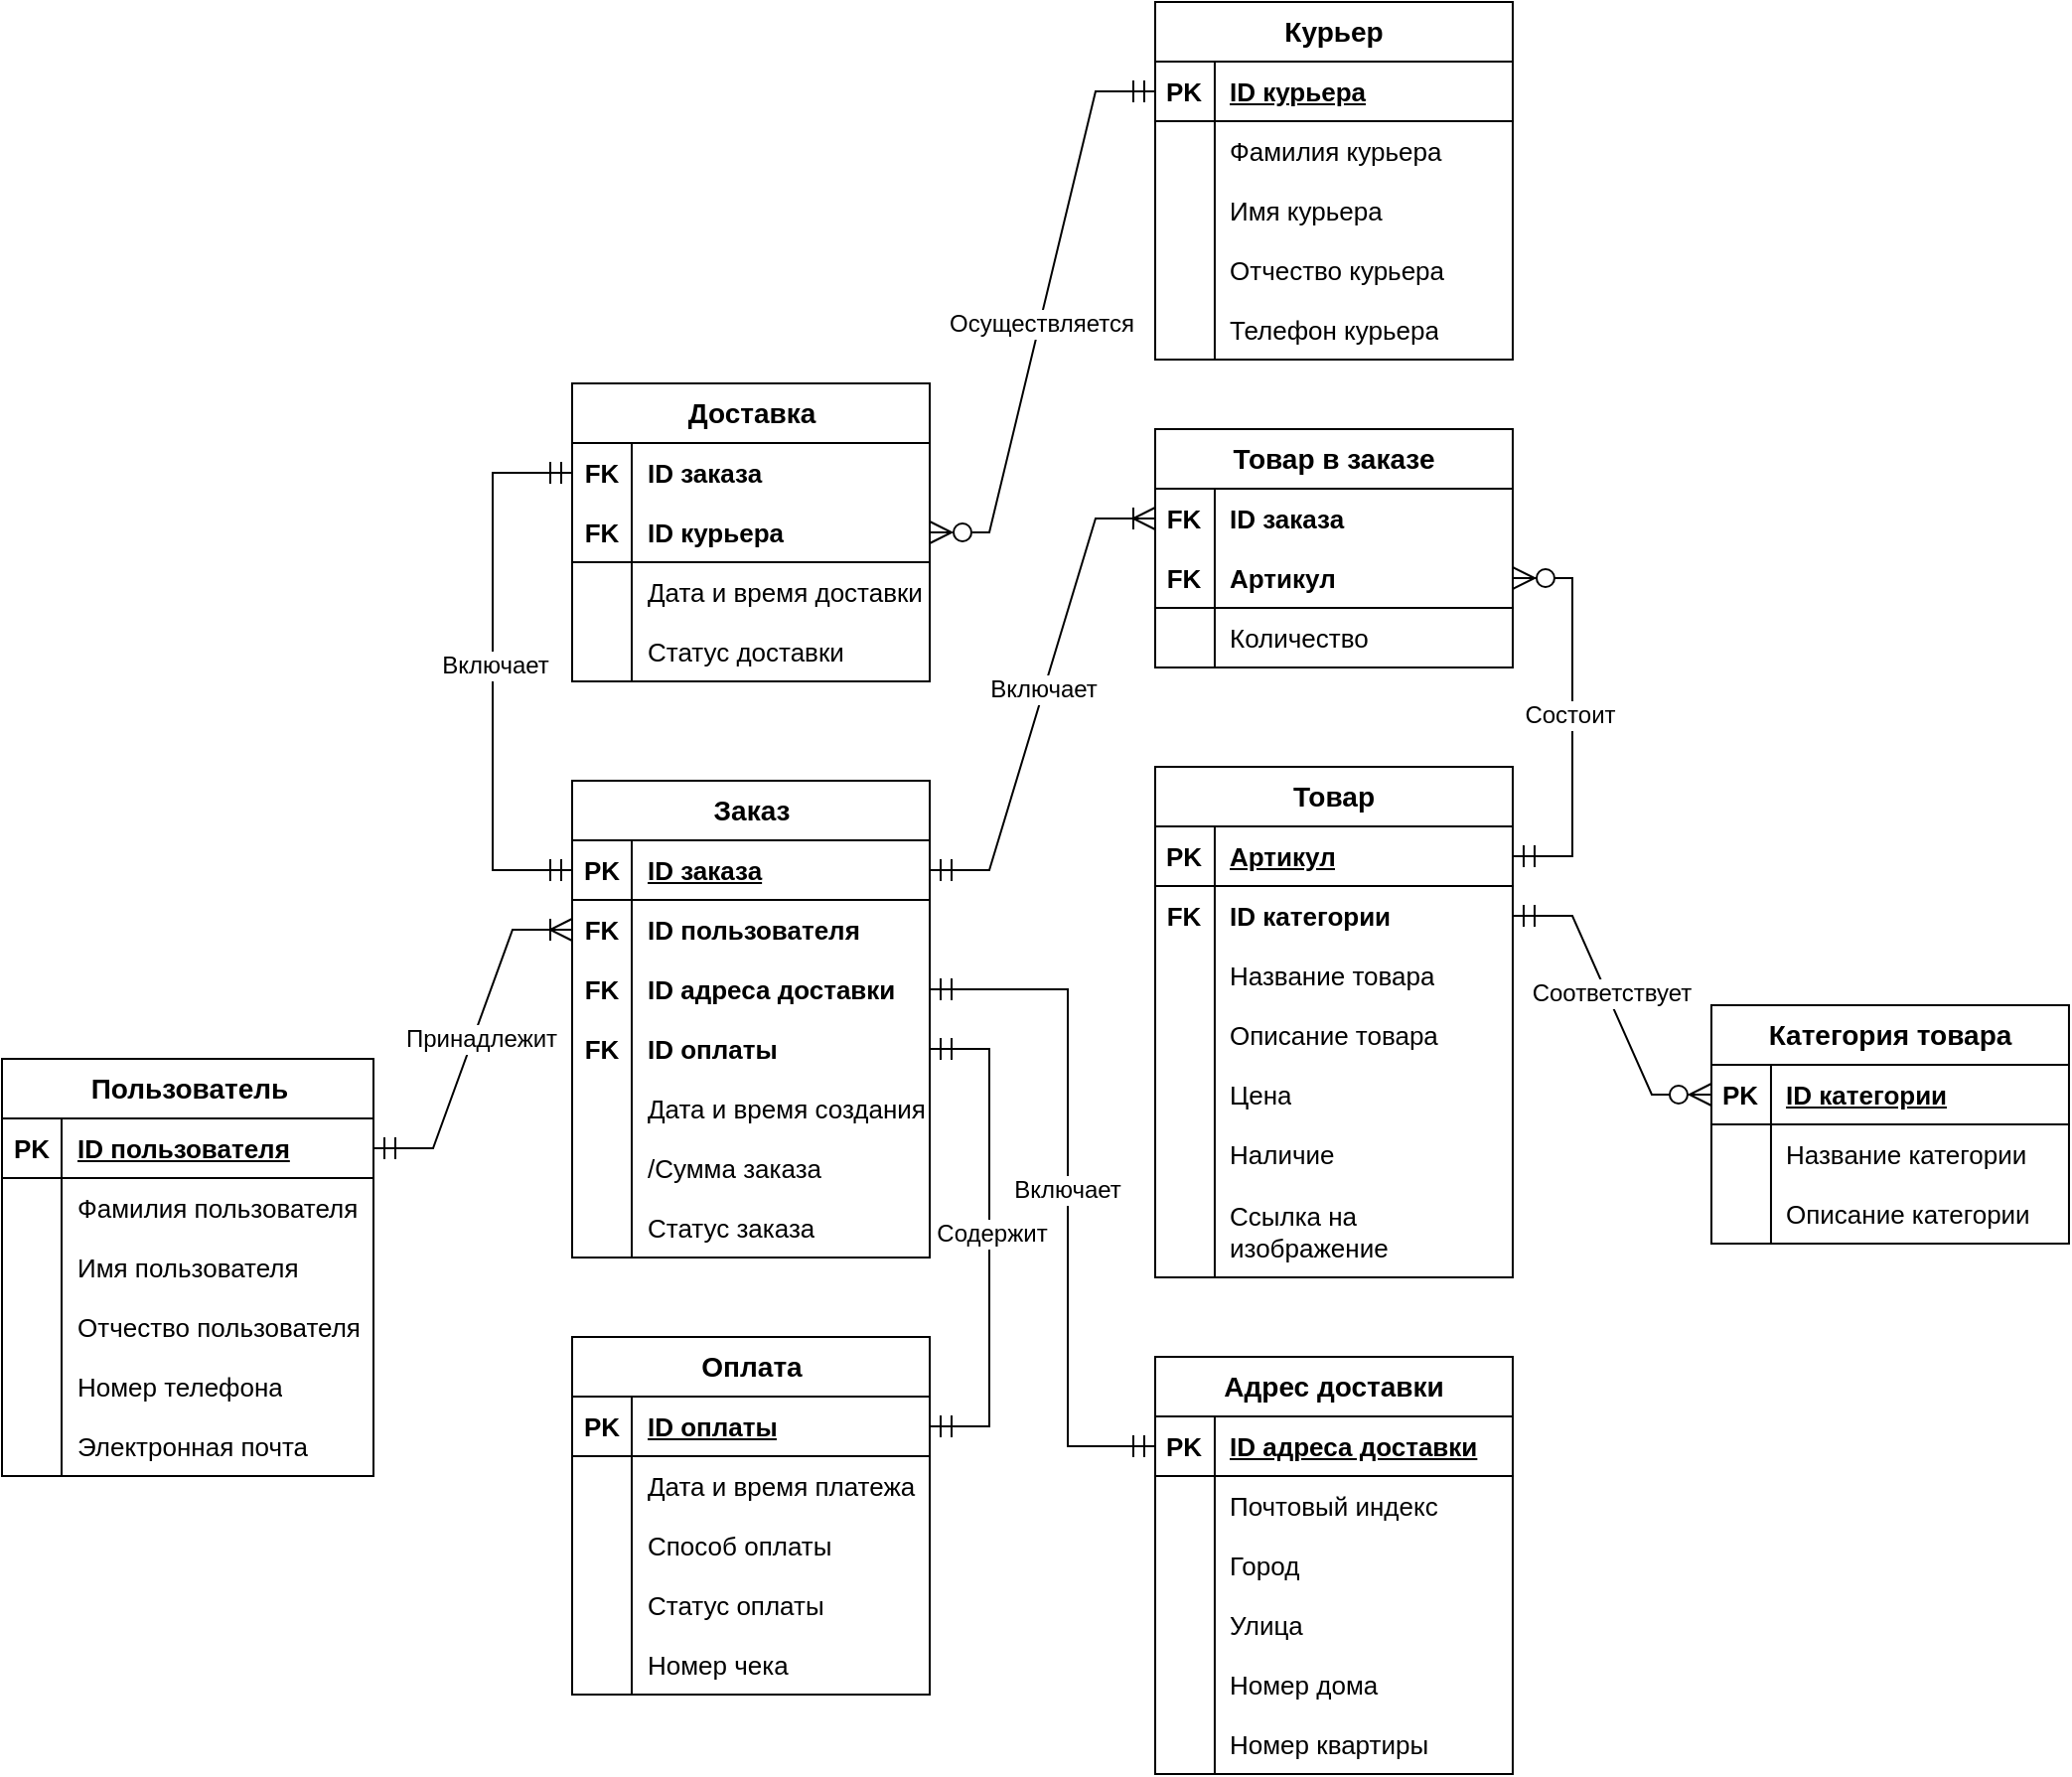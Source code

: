 <mxfile version="28.2.5" pages="2">
  <diagram name="3НФ ver1" id="nZIVu99DSp5tchrHd53H">
    <mxGraphModel dx="4125" dy="1650" grid="1" gridSize="10" guides="1" tooltips="1" connect="1" arrows="1" fold="1" page="1" pageScale="1" pageWidth="827" pageHeight="1169" math="0" shadow="0">
      <root>
        <mxCell id="8GhslC9tUp8XvNzMQ2bO-0" />
        <mxCell id="8GhslC9tUp8XvNzMQ2bO-1" parent="8GhslC9tUp8XvNzMQ2bO-0" />
        <mxCell id="k8e9GPhqTGC6VtJbiKnQ-18" value="Пользователь" style="shape=table;startSize=30;container=1;collapsible=1;childLayout=tableLayout;fixedRows=1;rowLines=0;fontStyle=1;align=center;resizeLast=1;html=1;fontSize=14;" parent="8GhslC9tUp8XvNzMQ2bO-1" vertex="1">
          <mxGeometry x="-792" y="752" width="187" height="210" as="geometry">
            <mxRectangle x="840" y="1250" width="120" height="30" as="alternateBounds" />
          </mxGeometry>
        </mxCell>
        <mxCell id="k8e9GPhqTGC6VtJbiKnQ-19" value="" style="shape=tableRow;horizontal=0;startSize=0;swimlaneHead=0;swimlaneBody=0;fillColor=none;collapsible=0;dropTarget=0;points=[[0,0.5],[1,0.5]];portConstraint=eastwest;top=0;left=0;right=0;bottom=1;fontSize=13;" parent="k8e9GPhqTGC6VtJbiKnQ-18" vertex="1">
          <mxGeometry y="30" width="187" height="30" as="geometry" />
        </mxCell>
        <mxCell id="k8e9GPhqTGC6VtJbiKnQ-20" value="PK" style="shape=partialRectangle;connectable=0;fillColor=none;top=0;left=0;bottom=0;right=0;fontStyle=1;overflow=hidden;whiteSpace=wrap;html=1;fontSize=13;" parent="k8e9GPhqTGC6VtJbiKnQ-19" vertex="1">
          <mxGeometry width="30" height="30" as="geometry">
            <mxRectangle width="30" height="30" as="alternateBounds" />
          </mxGeometry>
        </mxCell>
        <mxCell id="k8e9GPhqTGC6VtJbiKnQ-21" value="ID пользователя" style="shape=partialRectangle;connectable=0;fillColor=none;top=0;left=0;bottom=0;right=0;align=left;spacingLeft=6;fontStyle=5;overflow=hidden;whiteSpace=wrap;html=1;fontSize=13;" parent="k8e9GPhqTGC6VtJbiKnQ-19" vertex="1">
          <mxGeometry x="30" width="157" height="30" as="geometry">
            <mxRectangle width="157" height="30" as="alternateBounds" />
          </mxGeometry>
        </mxCell>
        <mxCell id="k8e9GPhqTGC6VtJbiKnQ-22" value="" style="shape=tableRow;horizontal=0;startSize=0;swimlaneHead=0;swimlaneBody=0;fillColor=none;collapsible=0;dropTarget=0;points=[[0,0.5],[1,0.5]];portConstraint=eastwest;top=0;left=0;right=0;bottom=0;fontSize=13;" parent="k8e9GPhqTGC6VtJbiKnQ-18" vertex="1">
          <mxGeometry y="60" width="187" height="30" as="geometry" />
        </mxCell>
        <mxCell id="k8e9GPhqTGC6VtJbiKnQ-23" value="" style="shape=partialRectangle;connectable=0;fillColor=none;top=0;left=0;bottom=0;right=0;editable=1;overflow=hidden;whiteSpace=wrap;html=1;fontSize=13;" parent="k8e9GPhqTGC6VtJbiKnQ-22" vertex="1">
          <mxGeometry width="30" height="30" as="geometry">
            <mxRectangle width="30" height="30" as="alternateBounds" />
          </mxGeometry>
        </mxCell>
        <mxCell id="k8e9GPhqTGC6VtJbiKnQ-24" value="Фамилия пользователя" style="shape=partialRectangle;connectable=0;fillColor=none;top=0;left=0;bottom=0;right=0;align=left;spacingLeft=6;overflow=hidden;whiteSpace=wrap;html=1;fontSize=13;" parent="k8e9GPhqTGC6VtJbiKnQ-22" vertex="1">
          <mxGeometry x="30" width="157" height="30" as="geometry">
            <mxRectangle width="157" height="30" as="alternateBounds" />
          </mxGeometry>
        </mxCell>
        <mxCell id="MOqA_N3T8p2wmEdW8Xzo-30" style="shape=tableRow;horizontal=0;startSize=0;swimlaneHead=0;swimlaneBody=0;fillColor=none;collapsible=0;dropTarget=0;points=[[0,0.5],[1,0.5]];portConstraint=eastwest;top=0;left=0;right=0;bottom=0;fontSize=13;" parent="k8e9GPhqTGC6VtJbiKnQ-18" vertex="1">
          <mxGeometry y="90" width="187" height="30" as="geometry" />
        </mxCell>
        <mxCell id="MOqA_N3T8p2wmEdW8Xzo-31" style="shape=partialRectangle;connectable=0;fillColor=none;top=0;left=0;bottom=0;right=0;editable=1;overflow=hidden;whiteSpace=wrap;html=1;fontSize=13;" parent="MOqA_N3T8p2wmEdW8Xzo-30" vertex="1">
          <mxGeometry width="30" height="30" as="geometry">
            <mxRectangle width="30" height="30" as="alternateBounds" />
          </mxGeometry>
        </mxCell>
        <mxCell id="MOqA_N3T8p2wmEdW8Xzo-32" value="Имя пользователя" style="shape=partialRectangle;connectable=0;fillColor=none;top=0;left=0;bottom=0;right=0;align=left;spacingLeft=6;overflow=hidden;whiteSpace=wrap;html=1;fontSize=13;" parent="MOqA_N3T8p2wmEdW8Xzo-30" vertex="1">
          <mxGeometry x="30" width="157" height="30" as="geometry">
            <mxRectangle width="157" height="30" as="alternateBounds" />
          </mxGeometry>
        </mxCell>
        <mxCell id="MOqA_N3T8p2wmEdW8Xzo-27" style="shape=tableRow;horizontal=0;startSize=0;swimlaneHead=0;swimlaneBody=0;fillColor=none;collapsible=0;dropTarget=0;points=[[0,0.5],[1,0.5]];portConstraint=eastwest;top=0;left=0;right=0;bottom=0;fontSize=13;" parent="k8e9GPhqTGC6VtJbiKnQ-18" vertex="1">
          <mxGeometry y="120" width="187" height="30" as="geometry" />
        </mxCell>
        <mxCell id="MOqA_N3T8p2wmEdW8Xzo-28" style="shape=partialRectangle;connectable=0;fillColor=none;top=0;left=0;bottom=0;right=0;editable=1;overflow=hidden;whiteSpace=wrap;html=1;fontSize=13;" parent="MOqA_N3T8p2wmEdW8Xzo-27" vertex="1">
          <mxGeometry width="30" height="30" as="geometry">
            <mxRectangle width="30" height="30" as="alternateBounds" />
          </mxGeometry>
        </mxCell>
        <mxCell id="MOqA_N3T8p2wmEdW8Xzo-29" value="Отчество пользователя" style="shape=partialRectangle;connectable=0;fillColor=none;top=0;left=0;bottom=0;right=0;align=left;spacingLeft=6;overflow=hidden;whiteSpace=wrap;html=1;fontSize=13;" parent="MOqA_N3T8p2wmEdW8Xzo-27" vertex="1">
          <mxGeometry x="30" width="157" height="30" as="geometry">
            <mxRectangle width="157" height="30" as="alternateBounds" />
          </mxGeometry>
        </mxCell>
        <mxCell id="k8e9GPhqTGC6VtJbiKnQ-25" value="" style="shape=tableRow;horizontal=0;startSize=0;swimlaneHead=0;swimlaneBody=0;fillColor=none;collapsible=0;dropTarget=0;points=[[0,0.5],[1,0.5]];portConstraint=eastwest;top=0;left=0;right=0;bottom=0;fontSize=13;" parent="k8e9GPhqTGC6VtJbiKnQ-18" vertex="1">
          <mxGeometry y="150" width="187" height="30" as="geometry" />
        </mxCell>
        <mxCell id="k8e9GPhqTGC6VtJbiKnQ-26" value="" style="shape=partialRectangle;connectable=0;fillColor=none;top=0;left=0;bottom=0;right=0;editable=1;overflow=hidden;whiteSpace=wrap;html=1;fontSize=13;" parent="k8e9GPhqTGC6VtJbiKnQ-25" vertex="1">
          <mxGeometry width="30" height="30" as="geometry">
            <mxRectangle width="30" height="30" as="alternateBounds" />
          </mxGeometry>
        </mxCell>
        <mxCell id="k8e9GPhqTGC6VtJbiKnQ-27" value="Номер телефона" style="shape=partialRectangle;connectable=0;fillColor=none;top=0;left=0;bottom=0;right=0;align=left;spacingLeft=6;overflow=hidden;whiteSpace=wrap;html=1;fontSize=13;" parent="k8e9GPhqTGC6VtJbiKnQ-25" vertex="1">
          <mxGeometry x="30" width="157" height="30" as="geometry">
            <mxRectangle width="157" height="30" as="alternateBounds" />
          </mxGeometry>
        </mxCell>
        <mxCell id="MOqA_N3T8p2wmEdW8Xzo-145" value="" style="shape=tableRow;horizontal=0;startSize=0;swimlaneHead=0;swimlaneBody=0;fillColor=none;collapsible=0;dropTarget=0;points=[[0,0.5],[1,0.5]];portConstraint=eastwest;top=0;left=0;right=0;bottom=0;fontSize=13;" parent="k8e9GPhqTGC6VtJbiKnQ-18" vertex="1">
          <mxGeometry y="180" width="187" height="30" as="geometry" />
        </mxCell>
        <mxCell id="MOqA_N3T8p2wmEdW8Xzo-146" value="" style="shape=partialRectangle;connectable=0;fillColor=none;top=0;left=0;bottom=0;right=0;editable=1;overflow=hidden;whiteSpace=wrap;html=1;fontSize=13;" parent="MOqA_N3T8p2wmEdW8Xzo-145" vertex="1">
          <mxGeometry width="30" height="30" as="geometry">
            <mxRectangle width="30" height="30" as="alternateBounds" />
          </mxGeometry>
        </mxCell>
        <mxCell id="MOqA_N3T8p2wmEdW8Xzo-147" value="Электронная почта" style="shape=partialRectangle;connectable=0;fillColor=none;top=0;left=0;bottom=0;right=0;align=left;spacingLeft=6;overflow=hidden;whiteSpace=wrap;html=1;fontSize=13;" parent="MOqA_N3T8p2wmEdW8Xzo-145" vertex="1">
          <mxGeometry x="30" width="157" height="30" as="geometry">
            <mxRectangle width="157" height="30" as="alternateBounds" />
          </mxGeometry>
        </mxCell>
        <mxCell id="k8e9GPhqTGC6VtJbiKnQ-31" value="Адрес доставки" style="shape=table;startSize=30;container=1;collapsible=1;childLayout=tableLayout;fixedRows=1;rowLines=0;fontStyle=1;align=center;resizeLast=1;html=1;fontSize=14;" parent="8GhslC9tUp8XvNzMQ2bO-1" vertex="1">
          <mxGeometry x="-211.52" y="902" width="180" height="210" as="geometry">
            <mxRectangle x="840" y="1250" width="120" height="30" as="alternateBounds" />
          </mxGeometry>
        </mxCell>
        <mxCell id="k8e9GPhqTGC6VtJbiKnQ-32" value="" style="shape=tableRow;horizontal=0;startSize=0;swimlaneHead=0;swimlaneBody=0;fillColor=none;collapsible=0;dropTarget=0;points=[[0,0.5],[1,0.5]];portConstraint=eastwest;top=0;left=0;right=0;bottom=1;fontSize=13;" parent="k8e9GPhqTGC6VtJbiKnQ-31" vertex="1">
          <mxGeometry y="30" width="180" height="30" as="geometry" />
        </mxCell>
        <mxCell id="k8e9GPhqTGC6VtJbiKnQ-33" value="PK" style="shape=partialRectangle;connectable=0;fillColor=none;top=0;left=0;bottom=0;right=0;fontStyle=1;overflow=hidden;whiteSpace=wrap;html=1;fontSize=13;" parent="k8e9GPhqTGC6VtJbiKnQ-32" vertex="1">
          <mxGeometry width="30" height="30" as="geometry">
            <mxRectangle width="30" height="30" as="alternateBounds" />
          </mxGeometry>
        </mxCell>
        <mxCell id="k8e9GPhqTGC6VtJbiKnQ-34" value="ID адреса доставки" style="shape=partialRectangle;connectable=0;fillColor=none;top=0;left=0;bottom=0;right=0;align=left;spacingLeft=6;fontStyle=5;overflow=hidden;whiteSpace=wrap;html=1;fontSize=13;" parent="k8e9GPhqTGC6VtJbiKnQ-32" vertex="1">
          <mxGeometry x="30" width="150" height="30" as="geometry">
            <mxRectangle width="150" height="30" as="alternateBounds" />
          </mxGeometry>
        </mxCell>
        <mxCell id="k8e9GPhqTGC6VtJbiKnQ-38" value="" style="shape=tableRow;horizontal=0;startSize=0;swimlaneHead=0;swimlaneBody=0;fillColor=none;collapsible=0;dropTarget=0;points=[[0,0.5],[1,0.5]];portConstraint=eastwest;top=0;left=0;right=0;bottom=0;fontSize=13;" parent="k8e9GPhqTGC6VtJbiKnQ-31" vertex="1">
          <mxGeometry y="60" width="180" height="30" as="geometry" />
        </mxCell>
        <mxCell id="k8e9GPhqTGC6VtJbiKnQ-39" value="" style="shape=partialRectangle;connectable=0;fillColor=none;top=0;left=0;bottom=0;right=0;editable=1;overflow=hidden;whiteSpace=wrap;html=1;fontSize=13;" parent="k8e9GPhqTGC6VtJbiKnQ-38" vertex="1">
          <mxGeometry width="30" height="30" as="geometry">
            <mxRectangle width="30" height="30" as="alternateBounds" />
          </mxGeometry>
        </mxCell>
        <mxCell id="k8e9GPhqTGC6VtJbiKnQ-40" value="Почтовый индекс" style="shape=partialRectangle;connectable=0;fillColor=none;top=0;left=0;bottom=0;right=0;align=left;spacingLeft=6;overflow=hidden;whiteSpace=wrap;html=1;fontSize=13;" parent="k8e9GPhqTGC6VtJbiKnQ-38" vertex="1">
          <mxGeometry x="30" width="150" height="30" as="geometry">
            <mxRectangle width="150" height="30" as="alternateBounds" />
          </mxGeometry>
        </mxCell>
        <mxCell id="k8e9GPhqTGC6VtJbiKnQ-41" value="" style="shape=tableRow;horizontal=0;startSize=0;swimlaneHead=0;swimlaneBody=0;fillColor=none;collapsible=0;dropTarget=0;points=[[0,0.5],[1,0.5]];portConstraint=eastwest;top=0;left=0;right=0;bottom=0;fontSize=13;" parent="k8e9GPhqTGC6VtJbiKnQ-31" vertex="1">
          <mxGeometry y="90" width="180" height="30" as="geometry" />
        </mxCell>
        <mxCell id="k8e9GPhqTGC6VtJbiKnQ-42" value="" style="shape=partialRectangle;connectable=0;fillColor=none;top=0;left=0;bottom=0;right=0;editable=1;overflow=hidden;whiteSpace=wrap;html=1;fontSize=13;" parent="k8e9GPhqTGC6VtJbiKnQ-41" vertex="1">
          <mxGeometry width="30" height="30" as="geometry">
            <mxRectangle width="30" height="30" as="alternateBounds" />
          </mxGeometry>
        </mxCell>
        <mxCell id="k8e9GPhqTGC6VtJbiKnQ-43" value="Город" style="shape=partialRectangle;connectable=0;fillColor=none;top=0;left=0;bottom=0;right=0;align=left;spacingLeft=6;overflow=hidden;whiteSpace=wrap;html=1;fontSize=13;" parent="k8e9GPhqTGC6VtJbiKnQ-41" vertex="1">
          <mxGeometry x="30" width="150" height="30" as="geometry">
            <mxRectangle width="150" height="30" as="alternateBounds" />
          </mxGeometry>
        </mxCell>
        <mxCell id="NuapiFyoUj6M-J-j1uhu-16" style="shape=tableRow;horizontal=0;startSize=0;swimlaneHead=0;swimlaneBody=0;fillColor=none;collapsible=0;dropTarget=0;points=[[0,0.5],[1,0.5]];portConstraint=eastwest;top=0;left=0;right=0;bottom=0;fontSize=13;" parent="k8e9GPhqTGC6VtJbiKnQ-31" vertex="1">
          <mxGeometry y="120" width="180" height="30" as="geometry" />
        </mxCell>
        <mxCell id="NuapiFyoUj6M-J-j1uhu-17" style="shape=partialRectangle;connectable=0;fillColor=none;top=0;left=0;bottom=0;right=0;editable=1;overflow=hidden;whiteSpace=wrap;html=1;fontSize=13;" parent="NuapiFyoUj6M-J-j1uhu-16" vertex="1">
          <mxGeometry width="30" height="30" as="geometry">
            <mxRectangle width="30" height="30" as="alternateBounds" />
          </mxGeometry>
        </mxCell>
        <mxCell id="NuapiFyoUj6M-J-j1uhu-18" value="Улица" style="shape=partialRectangle;connectable=0;fillColor=none;top=0;left=0;bottom=0;right=0;align=left;spacingLeft=6;overflow=hidden;whiteSpace=wrap;html=1;fontSize=13;" parent="NuapiFyoUj6M-J-j1uhu-16" vertex="1">
          <mxGeometry x="30" width="150" height="30" as="geometry">
            <mxRectangle width="150" height="30" as="alternateBounds" />
          </mxGeometry>
        </mxCell>
        <mxCell id="NuapiFyoUj6M-J-j1uhu-22" style="shape=tableRow;horizontal=0;startSize=0;swimlaneHead=0;swimlaneBody=0;fillColor=none;collapsible=0;dropTarget=0;points=[[0,0.5],[1,0.5]];portConstraint=eastwest;top=0;left=0;right=0;bottom=0;fontSize=13;" parent="k8e9GPhqTGC6VtJbiKnQ-31" vertex="1">
          <mxGeometry y="150" width="180" height="30" as="geometry" />
        </mxCell>
        <mxCell id="NuapiFyoUj6M-J-j1uhu-23" style="shape=partialRectangle;connectable=0;fillColor=none;top=0;left=0;bottom=0;right=0;editable=1;overflow=hidden;whiteSpace=wrap;html=1;fontSize=13;" parent="NuapiFyoUj6M-J-j1uhu-22" vertex="1">
          <mxGeometry width="30" height="30" as="geometry">
            <mxRectangle width="30" height="30" as="alternateBounds" />
          </mxGeometry>
        </mxCell>
        <mxCell id="NuapiFyoUj6M-J-j1uhu-24" value="Номер дома" style="shape=partialRectangle;connectable=0;fillColor=none;top=0;left=0;bottom=0;right=0;align=left;spacingLeft=6;overflow=hidden;whiteSpace=wrap;html=1;fontSize=13;" parent="NuapiFyoUj6M-J-j1uhu-22" vertex="1">
          <mxGeometry x="30" width="150" height="30" as="geometry">
            <mxRectangle width="150" height="30" as="alternateBounds" />
          </mxGeometry>
        </mxCell>
        <mxCell id="NuapiFyoUj6M-J-j1uhu-19" style="shape=tableRow;horizontal=0;startSize=0;swimlaneHead=0;swimlaneBody=0;fillColor=none;collapsible=0;dropTarget=0;points=[[0,0.5],[1,0.5]];portConstraint=eastwest;top=0;left=0;right=0;bottom=0;fontSize=13;" parent="k8e9GPhqTGC6VtJbiKnQ-31" vertex="1">
          <mxGeometry y="180" width="180" height="30" as="geometry" />
        </mxCell>
        <mxCell id="NuapiFyoUj6M-J-j1uhu-20" style="shape=partialRectangle;connectable=0;fillColor=none;top=0;left=0;bottom=0;right=0;editable=1;overflow=hidden;whiteSpace=wrap;html=1;fontSize=13;" parent="NuapiFyoUj6M-J-j1uhu-19" vertex="1">
          <mxGeometry width="30" height="30" as="geometry">
            <mxRectangle width="30" height="30" as="alternateBounds" />
          </mxGeometry>
        </mxCell>
        <mxCell id="NuapiFyoUj6M-J-j1uhu-21" value="Номер квартиры" style="shape=partialRectangle;connectable=0;fillColor=none;top=0;left=0;bottom=0;right=0;align=left;spacingLeft=6;overflow=hidden;whiteSpace=wrap;html=1;fontSize=13;" parent="NuapiFyoUj6M-J-j1uhu-19" vertex="1">
          <mxGeometry x="30" width="150" height="30" as="geometry">
            <mxRectangle width="150" height="30" as="alternateBounds" />
          </mxGeometry>
        </mxCell>
        <mxCell id="MOqA_N3T8p2wmEdW8Xzo-0" value="Категория товара" style="shape=table;startSize=30;container=1;collapsible=1;childLayout=tableLayout;fixedRows=1;rowLines=0;fontStyle=1;align=center;resizeLast=1;html=1;fontSize=14;" parent="8GhslC9tUp8XvNzMQ2bO-1" vertex="1">
          <mxGeometry x="68.48" y="725" width="180" height="120" as="geometry">
            <mxRectangle x="840" y="1250" width="120" height="30" as="alternateBounds" />
          </mxGeometry>
        </mxCell>
        <mxCell id="MOqA_N3T8p2wmEdW8Xzo-1" value="" style="shape=tableRow;horizontal=0;startSize=0;swimlaneHead=0;swimlaneBody=0;fillColor=none;collapsible=0;dropTarget=0;points=[[0,0.5],[1,0.5]];portConstraint=eastwest;top=0;left=0;right=0;bottom=1;fontSize=13;" parent="MOqA_N3T8p2wmEdW8Xzo-0" vertex="1">
          <mxGeometry y="30" width="180" height="30" as="geometry" />
        </mxCell>
        <mxCell id="MOqA_N3T8p2wmEdW8Xzo-2" value="PK" style="shape=partialRectangle;connectable=0;fillColor=none;top=0;left=0;bottom=0;right=0;fontStyle=1;overflow=hidden;whiteSpace=wrap;html=1;fontSize=13;" parent="MOqA_N3T8p2wmEdW8Xzo-1" vertex="1">
          <mxGeometry width="30" height="30" as="geometry">
            <mxRectangle width="30" height="30" as="alternateBounds" />
          </mxGeometry>
        </mxCell>
        <mxCell id="MOqA_N3T8p2wmEdW8Xzo-3" value="ID категории" style="shape=partialRectangle;connectable=0;fillColor=none;top=0;left=0;bottom=0;right=0;align=left;spacingLeft=6;fontStyle=5;overflow=hidden;whiteSpace=wrap;html=1;fontSize=13;" parent="MOqA_N3T8p2wmEdW8Xzo-1" vertex="1">
          <mxGeometry x="30" width="150" height="30" as="geometry">
            <mxRectangle width="150" height="30" as="alternateBounds" />
          </mxGeometry>
        </mxCell>
        <mxCell id="MOqA_N3T8p2wmEdW8Xzo-4" value="" style="shape=tableRow;horizontal=0;startSize=0;swimlaneHead=0;swimlaneBody=0;fillColor=none;collapsible=0;dropTarget=0;points=[[0,0.5],[1,0.5]];portConstraint=eastwest;top=0;left=0;right=0;bottom=0;fontSize=13;" parent="MOqA_N3T8p2wmEdW8Xzo-0" vertex="1">
          <mxGeometry y="60" width="180" height="30" as="geometry" />
        </mxCell>
        <mxCell id="MOqA_N3T8p2wmEdW8Xzo-5" value="" style="shape=partialRectangle;connectable=0;fillColor=none;top=0;left=0;bottom=0;right=0;editable=1;overflow=hidden;whiteSpace=wrap;html=1;fontSize=13;" parent="MOqA_N3T8p2wmEdW8Xzo-4" vertex="1">
          <mxGeometry width="30" height="30" as="geometry">
            <mxRectangle width="30" height="30" as="alternateBounds" />
          </mxGeometry>
        </mxCell>
        <mxCell id="MOqA_N3T8p2wmEdW8Xzo-6" value="Название категории" style="shape=partialRectangle;connectable=0;fillColor=none;top=0;left=0;bottom=0;right=0;align=left;spacingLeft=6;overflow=hidden;whiteSpace=wrap;html=1;fontSize=13;" parent="MOqA_N3T8p2wmEdW8Xzo-4" vertex="1">
          <mxGeometry x="30" width="150" height="30" as="geometry">
            <mxRectangle width="150" height="30" as="alternateBounds" />
          </mxGeometry>
        </mxCell>
        <mxCell id="MOqA_N3T8p2wmEdW8Xzo-7" value="" style="shape=tableRow;horizontal=0;startSize=0;swimlaneHead=0;swimlaneBody=0;fillColor=none;collapsible=0;dropTarget=0;points=[[0,0.5],[1,0.5]];portConstraint=eastwest;top=0;left=0;right=0;bottom=0;fontSize=13;" parent="MOqA_N3T8p2wmEdW8Xzo-0" vertex="1">
          <mxGeometry y="90" width="180" height="30" as="geometry" />
        </mxCell>
        <mxCell id="MOqA_N3T8p2wmEdW8Xzo-8" value="" style="shape=partialRectangle;connectable=0;fillColor=none;top=0;left=0;bottom=0;right=0;editable=1;overflow=hidden;whiteSpace=wrap;html=1;fontSize=13;" parent="MOqA_N3T8p2wmEdW8Xzo-7" vertex="1">
          <mxGeometry width="30" height="30" as="geometry">
            <mxRectangle width="30" height="30" as="alternateBounds" />
          </mxGeometry>
        </mxCell>
        <mxCell id="MOqA_N3T8p2wmEdW8Xzo-9" value="Описание категории" style="shape=partialRectangle;connectable=0;fillColor=none;top=0;left=0;bottom=0;right=0;align=left;spacingLeft=6;overflow=hidden;whiteSpace=wrap;html=1;fontSize=13;" parent="MOqA_N3T8p2wmEdW8Xzo-7" vertex="1">
          <mxGeometry x="30" width="150" height="30" as="geometry">
            <mxRectangle width="150" height="30" as="alternateBounds" />
          </mxGeometry>
        </mxCell>
        <mxCell id="MOqA_N3T8p2wmEdW8Xzo-61" value="Товар в заказе" style="shape=table;startSize=30;container=1;collapsible=1;childLayout=tableLayout;fixedRows=1;rowLines=0;fontStyle=1;align=center;resizeLast=1;html=1;fontSize=14;" parent="8GhslC9tUp8XvNzMQ2bO-1" vertex="1">
          <mxGeometry x="-211.52" y="435" width="180" height="120" as="geometry">
            <mxRectangle x="840" y="1250" width="120" height="30" as="alternateBounds" />
          </mxGeometry>
        </mxCell>
        <mxCell id="MOqA_N3T8p2wmEdW8Xzo-65" value="" style="shape=tableRow;horizontal=0;startSize=0;swimlaneHead=0;swimlaneBody=0;fillColor=none;collapsible=0;dropTarget=0;points=[[0,0.5],[1,0.5]];portConstraint=eastwest;top=0;left=0;right=0;bottom=0;fontSize=13;" parent="MOqA_N3T8p2wmEdW8Xzo-61" vertex="1">
          <mxGeometry y="30" width="180" height="30" as="geometry" />
        </mxCell>
        <mxCell id="MOqA_N3T8p2wmEdW8Xzo-66" value="&lt;b&gt;FK&lt;/b&gt;" style="shape=partialRectangle;connectable=0;fillColor=none;top=0;left=0;bottom=0;right=0;editable=1;overflow=hidden;whiteSpace=wrap;html=1;fontSize=13;" parent="MOqA_N3T8p2wmEdW8Xzo-65" vertex="1">
          <mxGeometry width="30" height="30" as="geometry">
            <mxRectangle width="30" height="30" as="alternateBounds" />
          </mxGeometry>
        </mxCell>
        <mxCell id="MOqA_N3T8p2wmEdW8Xzo-67" value="&lt;b&gt;ID заказа&lt;/b&gt;" style="shape=partialRectangle;connectable=0;fillColor=none;top=0;left=0;bottom=0;right=0;align=left;spacingLeft=6;overflow=hidden;whiteSpace=wrap;html=1;fontSize=13;" parent="MOqA_N3T8p2wmEdW8Xzo-65" vertex="1">
          <mxGeometry x="30" width="150" height="30" as="geometry">
            <mxRectangle width="150" height="30" as="alternateBounds" />
          </mxGeometry>
        </mxCell>
        <mxCell id="MOqA_N3T8p2wmEdW8Xzo-68" value="" style="shape=tableRow;horizontal=0;startSize=0;swimlaneHead=0;swimlaneBody=0;fillColor=none;collapsible=0;dropTarget=0;points=[[0,0.5],[1,0.5]];portConstraint=eastwest;top=0;left=0;right=0;bottom=1;fontSize=13;" parent="MOqA_N3T8p2wmEdW8Xzo-61" vertex="1">
          <mxGeometry y="60" width="180" height="30" as="geometry" />
        </mxCell>
        <mxCell id="MOqA_N3T8p2wmEdW8Xzo-69" value="&lt;b&gt;FK&lt;/b&gt;" style="shape=partialRectangle;connectable=0;fillColor=none;top=0;left=0;bottom=0;right=0;editable=1;overflow=hidden;whiteSpace=wrap;html=1;fontSize=13;" parent="MOqA_N3T8p2wmEdW8Xzo-68" vertex="1">
          <mxGeometry width="30" height="30" as="geometry">
            <mxRectangle width="30" height="30" as="alternateBounds" />
          </mxGeometry>
        </mxCell>
        <mxCell id="MOqA_N3T8p2wmEdW8Xzo-70" value="&lt;b&gt;Артикул&lt;/b&gt;" style="shape=partialRectangle;connectable=0;fillColor=none;top=0;left=0;bottom=0;right=0;align=left;spacingLeft=6;overflow=hidden;whiteSpace=wrap;html=1;fontSize=13;" parent="MOqA_N3T8p2wmEdW8Xzo-68" vertex="1">
          <mxGeometry x="30" width="150" height="30" as="geometry">
            <mxRectangle width="150" height="30" as="alternateBounds" />
          </mxGeometry>
        </mxCell>
        <mxCell id="MOqA_N3T8p2wmEdW8Xzo-83" style="shape=tableRow;horizontal=0;startSize=0;swimlaneHead=0;swimlaneBody=0;fillColor=none;collapsible=0;dropTarget=0;points=[[0,0.5],[1,0.5]];portConstraint=eastwest;top=0;left=0;right=0;bottom=0;fontSize=13;" parent="MOqA_N3T8p2wmEdW8Xzo-61" vertex="1">
          <mxGeometry y="90" width="180" height="30" as="geometry" />
        </mxCell>
        <mxCell id="MOqA_N3T8p2wmEdW8Xzo-84" style="shape=partialRectangle;connectable=0;fillColor=none;top=0;left=0;bottom=0;right=0;editable=1;overflow=hidden;whiteSpace=wrap;html=1;fontSize=13;" parent="MOqA_N3T8p2wmEdW8Xzo-83" vertex="1">
          <mxGeometry width="30" height="30" as="geometry">
            <mxRectangle width="30" height="30" as="alternateBounds" />
          </mxGeometry>
        </mxCell>
        <mxCell id="MOqA_N3T8p2wmEdW8Xzo-85" value="Количество" style="shape=partialRectangle;connectable=0;fillColor=none;top=0;left=0;bottom=0;right=0;align=left;spacingLeft=6;overflow=hidden;whiteSpace=wrap;html=1;fontSize=13;" parent="MOqA_N3T8p2wmEdW8Xzo-83" vertex="1">
          <mxGeometry x="30" width="150" height="30" as="geometry">
            <mxRectangle width="150" height="30" as="alternateBounds" />
          </mxGeometry>
        </mxCell>
        <mxCell id="MOqA_N3T8p2wmEdW8Xzo-87" value="Товар" style="shape=table;startSize=30;container=1;collapsible=1;childLayout=tableLayout;fixedRows=1;rowLines=0;fontStyle=1;align=center;resizeLast=1;html=1;fontSize=14;" parent="8GhslC9tUp8XvNzMQ2bO-1" vertex="1">
          <mxGeometry x="-211.52" y="605" width="180" height="257" as="geometry">
            <mxRectangle x="840" y="1250" width="120" height="30" as="alternateBounds" />
          </mxGeometry>
        </mxCell>
        <mxCell id="MOqA_N3T8p2wmEdW8Xzo-88" value="" style="shape=tableRow;horizontal=0;startSize=0;swimlaneHead=0;swimlaneBody=0;fillColor=none;collapsible=0;dropTarget=0;points=[[0,0.5],[1,0.5]];portConstraint=eastwest;top=0;left=0;right=0;bottom=1;fontSize=13;" parent="MOqA_N3T8p2wmEdW8Xzo-87" vertex="1">
          <mxGeometry y="30" width="180" height="30" as="geometry" />
        </mxCell>
        <mxCell id="MOqA_N3T8p2wmEdW8Xzo-89" value="PK" style="shape=partialRectangle;connectable=0;fillColor=none;top=0;left=0;bottom=0;right=0;fontStyle=1;overflow=hidden;whiteSpace=wrap;html=1;fontSize=13;" parent="MOqA_N3T8p2wmEdW8Xzo-88" vertex="1">
          <mxGeometry width="30" height="30" as="geometry">
            <mxRectangle width="30" height="30" as="alternateBounds" />
          </mxGeometry>
        </mxCell>
        <mxCell id="MOqA_N3T8p2wmEdW8Xzo-90" value="Артикул" style="shape=partialRectangle;connectable=0;fillColor=none;top=0;left=0;bottom=0;right=0;align=left;spacingLeft=6;fontStyle=5;overflow=hidden;whiteSpace=wrap;html=1;fontSize=13;" parent="MOqA_N3T8p2wmEdW8Xzo-88" vertex="1">
          <mxGeometry x="30" width="150" height="30" as="geometry">
            <mxRectangle width="150" height="30" as="alternateBounds" />
          </mxGeometry>
        </mxCell>
        <mxCell id="MOqA_N3T8p2wmEdW8Xzo-91" value="" style="shape=tableRow;horizontal=0;startSize=0;swimlaneHead=0;swimlaneBody=0;fillColor=none;collapsible=0;dropTarget=0;points=[[0,0.5],[1,0.5]];portConstraint=eastwest;top=0;left=0;right=0;bottom=0;fontSize=13;" parent="MOqA_N3T8p2wmEdW8Xzo-87" vertex="1">
          <mxGeometry y="60" width="180" height="30" as="geometry" />
        </mxCell>
        <mxCell id="MOqA_N3T8p2wmEdW8Xzo-92" value="&lt;b&gt;FK&lt;/b&gt;" style="shape=partialRectangle;connectable=0;fillColor=none;top=0;left=0;bottom=0;right=0;editable=1;overflow=hidden;whiteSpace=wrap;html=1;fontSize=13;" parent="MOqA_N3T8p2wmEdW8Xzo-91" vertex="1">
          <mxGeometry width="30" height="30" as="geometry">
            <mxRectangle width="30" height="30" as="alternateBounds" />
          </mxGeometry>
        </mxCell>
        <mxCell id="MOqA_N3T8p2wmEdW8Xzo-93" value="&lt;b&gt;ID категории&lt;/b&gt;" style="shape=partialRectangle;connectable=0;fillColor=none;top=0;left=0;bottom=0;right=0;align=left;spacingLeft=6;overflow=hidden;whiteSpace=wrap;html=1;fontSize=13;" parent="MOqA_N3T8p2wmEdW8Xzo-91" vertex="1">
          <mxGeometry x="30" width="150" height="30" as="geometry">
            <mxRectangle width="150" height="30" as="alternateBounds" />
          </mxGeometry>
        </mxCell>
        <mxCell id="MOqA_N3T8p2wmEdW8Xzo-94" value="" style="shape=tableRow;horizontal=0;startSize=0;swimlaneHead=0;swimlaneBody=0;fillColor=none;collapsible=0;dropTarget=0;points=[[0,0.5],[1,0.5]];portConstraint=eastwest;top=0;left=0;right=0;bottom=0;fontSize=13;" parent="MOqA_N3T8p2wmEdW8Xzo-87" vertex="1">
          <mxGeometry y="90" width="180" height="30" as="geometry" />
        </mxCell>
        <mxCell id="MOqA_N3T8p2wmEdW8Xzo-95" value="" style="shape=partialRectangle;connectable=0;fillColor=none;top=0;left=0;bottom=0;right=0;editable=1;overflow=hidden;whiteSpace=wrap;html=1;fontSize=13;" parent="MOqA_N3T8p2wmEdW8Xzo-94" vertex="1">
          <mxGeometry width="30" height="30" as="geometry">
            <mxRectangle width="30" height="30" as="alternateBounds" />
          </mxGeometry>
        </mxCell>
        <mxCell id="MOqA_N3T8p2wmEdW8Xzo-96" value="Название товара" style="shape=partialRectangle;connectable=0;fillColor=none;top=0;left=0;bottom=0;right=0;align=left;spacingLeft=6;overflow=hidden;whiteSpace=wrap;html=1;fontSize=13;" parent="MOqA_N3T8p2wmEdW8Xzo-94" vertex="1">
          <mxGeometry x="30" width="150" height="30" as="geometry">
            <mxRectangle width="150" height="30" as="alternateBounds" />
          </mxGeometry>
        </mxCell>
        <mxCell id="MOqA_N3T8p2wmEdW8Xzo-97" value="" style="shape=tableRow;horizontal=0;startSize=0;swimlaneHead=0;swimlaneBody=0;fillColor=none;collapsible=0;dropTarget=0;points=[[0,0.5],[1,0.5]];portConstraint=eastwest;top=0;left=0;right=0;bottom=0;fontSize=13;" parent="MOqA_N3T8p2wmEdW8Xzo-87" vertex="1">
          <mxGeometry y="120" width="180" height="30" as="geometry" />
        </mxCell>
        <mxCell id="MOqA_N3T8p2wmEdW8Xzo-98" value="" style="shape=partialRectangle;connectable=0;fillColor=none;top=0;left=0;bottom=0;right=0;editable=1;overflow=hidden;whiteSpace=wrap;html=1;fontSize=13;" parent="MOqA_N3T8p2wmEdW8Xzo-97" vertex="1">
          <mxGeometry width="30" height="30" as="geometry">
            <mxRectangle width="30" height="30" as="alternateBounds" />
          </mxGeometry>
        </mxCell>
        <mxCell id="MOqA_N3T8p2wmEdW8Xzo-99" value="Описание товара" style="shape=partialRectangle;connectable=0;fillColor=none;top=0;left=0;bottom=0;right=0;align=left;spacingLeft=6;overflow=hidden;whiteSpace=wrap;html=1;fontSize=13;" parent="MOqA_N3T8p2wmEdW8Xzo-97" vertex="1">
          <mxGeometry x="30" width="150" height="30" as="geometry">
            <mxRectangle width="150" height="30" as="alternateBounds" />
          </mxGeometry>
        </mxCell>
        <mxCell id="MOqA_N3T8p2wmEdW8Xzo-100" style="shape=tableRow;horizontal=0;startSize=0;swimlaneHead=0;swimlaneBody=0;fillColor=none;collapsible=0;dropTarget=0;points=[[0,0.5],[1,0.5]];portConstraint=eastwest;top=0;left=0;right=0;bottom=0;fontSize=13;" parent="MOqA_N3T8p2wmEdW8Xzo-87" vertex="1">
          <mxGeometry y="150" width="180" height="30" as="geometry" />
        </mxCell>
        <mxCell id="MOqA_N3T8p2wmEdW8Xzo-101" style="shape=partialRectangle;connectable=0;fillColor=none;top=0;left=0;bottom=0;right=0;editable=1;overflow=hidden;whiteSpace=wrap;html=1;fontSize=13;" parent="MOqA_N3T8p2wmEdW8Xzo-100" vertex="1">
          <mxGeometry width="30" height="30" as="geometry">
            <mxRectangle width="30" height="30" as="alternateBounds" />
          </mxGeometry>
        </mxCell>
        <mxCell id="MOqA_N3T8p2wmEdW8Xzo-102" value="Цена" style="shape=partialRectangle;connectable=0;fillColor=none;top=0;left=0;bottom=0;right=0;align=left;spacingLeft=6;overflow=hidden;whiteSpace=wrap;html=1;fontSize=13;" parent="MOqA_N3T8p2wmEdW8Xzo-100" vertex="1">
          <mxGeometry x="30" width="150" height="30" as="geometry">
            <mxRectangle width="150" height="30" as="alternateBounds" />
          </mxGeometry>
        </mxCell>
        <mxCell id="MOqA_N3T8p2wmEdW8Xzo-103" style="shape=tableRow;horizontal=0;startSize=0;swimlaneHead=0;swimlaneBody=0;fillColor=none;collapsible=0;dropTarget=0;points=[[0,0.5],[1,0.5]];portConstraint=eastwest;top=0;left=0;right=0;bottom=0;fontSize=13;" parent="MOqA_N3T8p2wmEdW8Xzo-87" vertex="1">
          <mxGeometry y="180" width="180" height="30" as="geometry" />
        </mxCell>
        <mxCell id="MOqA_N3T8p2wmEdW8Xzo-104" style="shape=partialRectangle;connectable=0;fillColor=none;top=0;left=0;bottom=0;right=0;editable=1;overflow=hidden;whiteSpace=wrap;html=1;fontSize=13;" parent="MOqA_N3T8p2wmEdW8Xzo-103" vertex="1">
          <mxGeometry width="30" height="30" as="geometry">
            <mxRectangle width="30" height="30" as="alternateBounds" />
          </mxGeometry>
        </mxCell>
        <mxCell id="MOqA_N3T8p2wmEdW8Xzo-105" value="Наличие" style="shape=partialRectangle;connectable=0;fillColor=none;top=0;left=0;bottom=0;right=0;align=left;spacingLeft=6;overflow=hidden;whiteSpace=wrap;html=1;fontSize=13;" parent="MOqA_N3T8p2wmEdW8Xzo-103" vertex="1">
          <mxGeometry x="30" width="150" height="30" as="geometry">
            <mxRectangle width="150" height="30" as="alternateBounds" />
          </mxGeometry>
        </mxCell>
        <mxCell id="MOqA_N3T8p2wmEdW8Xzo-106" style="shape=tableRow;horizontal=0;startSize=0;swimlaneHead=0;swimlaneBody=0;fillColor=none;collapsible=0;dropTarget=0;points=[[0,0.5],[1,0.5]];portConstraint=eastwest;top=0;left=0;right=0;bottom=0;fontSize=13;" parent="MOqA_N3T8p2wmEdW8Xzo-87" vertex="1">
          <mxGeometry y="210" width="180" height="47" as="geometry" />
        </mxCell>
        <mxCell id="MOqA_N3T8p2wmEdW8Xzo-107" style="shape=partialRectangle;connectable=0;fillColor=none;top=0;left=0;bottom=0;right=0;editable=1;overflow=hidden;whiteSpace=wrap;html=1;fontSize=13;" parent="MOqA_N3T8p2wmEdW8Xzo-106" vertex="1">
          <mxGeometry width="30" height="47" as="geometry">
            <mxRectangle width="30" height="47" as="alternateBounds" />
          </mxGeometry>
        </mxCell>
        <mxCell id="MOqA_N3T8p2wmEdW8Xzo-108" value="Ссылка на изображение" style="shape=partialRectangle;connectable=0;fillColor=none;top=0;left=0;bottom=0;right=0;align=left;spacingLeft=6;overflow=hidden;whiteSpace=wrap;html=1;fontSize=13;" parent="MOqA_N3T8p2wmEdW8Xzo-106" vertex="1">
          <mxGeometry x="30" width="150" height="47" as="geometry">
            <mxRectangle width="150" height="47" as="alternateBounds" />
          </mxGeometry>
        </mxCell>
        <mxCell id="MOqA_N3T8p2wmEdW8Xzo-148" value="Оплата" style="shape=table;startSize=30;container=1;collapsible=1;childLayout=tableLayout;fixedRows=1;rowLines=0;fontStyle=1;align=center;resizeLast=1;html=1;fontSize=14;" parent="8GhslC9tUp8XvNzMQ2bO-1" vertex="1">
          <mxGeometry x="-505" y="892" width="180" height="180" as="geometry">
            <mxRectangle x="840" y="1250" width="120" height="30" as="alternateBounds" />
          </mxGeometry>
        </mxCell>
        <mxCell id="MOqA_N3T8p2wmEdW8Xzo-149" value="" style="shape=tableRow;horizontal=0;startSize=0;swimlaneHead=0;swimlaneBody=0;fillColor=none;collapsible=0;dropTarget=0;points=[[0,0.5],[1,0.5]];portConstraint=eastwest;top=0;left=0;right=0;bottom=1;fontSize=13;" parent="MOqA_N3T8p2wmEdW8Xzo-148" vertex="1">
          <mxGeometry y="30" width="180" height="30" as="geometry" />
        </mxCell>
        <mxCell id="MOqA_N3T8p2wmEdW8Xzo-150" value="PK" style="shape=partialRectangle;connectable=0;fillColor=none;top=0;left=0;bottom=0;right=0;fontStyle=1;overflow=hidden;whiteSpace=wrap;html=1;fontSize=13;" parent="MOqA_N3T8p2wmEdW8Xzo-149" vertex="1">
          <mxGeometry width="30" height="30" as="geometry">
            <mxRectangle width="30" height="30" as="alternateBounds" />
          </mxGeometry>
        </mxCell>
        <mxCell id="MOqA_N3T8p2wmEdW8Xzo-151" value="ID оплаты" style="shape=partialRectangle;connectable=0;fillColor=none;top=0;left=0;bottom=0;right=0;align=left;spacingLeft=6;fontStyle=5;overflow=hidden;whiteSpace=wrap;html=1;fontSize=13;" parent="MOqA_N3T8p2wmEdW8Xzo-149" vertex="1">
          <mxGeometry x="30" width="150" height="30" as="geometry">
            <mxRectangle width="150" height="30" as="alternateBounds" />
          </mxGeometry>
        </mxCell>
        <mxCell id="MOqA_N3T8p2wmEdW8Xzo-152" value="" style="shape=tableRow;horizontal=0;startSize=0;swimlaneHead=0;swimlaneBody=0;fillColor=none;collapsible=0;dropTarget=0;points=[[0,0.5],[1,0.5]];portConstraint=eastwest;top=0;left=0;right=0;bottom=0;fontSize=13;" parent="MOqA_N3T8p2wmEdW8Xzo-148" vertex="1">
          <mxGeometry y="60" width="180" height="30" as="geometry" />
        </mxCell>
        <mxCell id="MOqA_N3T8p2wmEdW8Xzo-153" value="" style="shape=partialRectangle;connectable=0;fillColor=none;top=0;left=0;bottom=0;right=0;editable=1;overflow=hidden;whiteSpace=wrap;html=1;fontSize=13;" parent="MOqA_N3T8p2wmEdW8Xzo-152" vertex="1">
          <mxGeometry width="30" height="30" as="geometry">
            <mxRectangle width="30" height="30" as="alternateBounds" />
          </mxGeometry>
        </mxCell>
        <mxCell id="MOqA_N3T8p2wmEdW8Xzo-154" value="Дата и время платежа" style="shape=partialRectangle;connectable=0;fillColor=none;top=0;left=0;bottom=0;right=0;align=left;spacingLeft=6;overflow=hidden;whiteSpace=wrap;html=1;fontSize=13;" parent="MOqA_N3T8p2wmEdW8Xzo-152" vertex="1">
          <mxGeometry x="30" width="150" height="30" as="geometry">
            <mxRectangle width="150" height="30" as="alternateBounds" />
          </mxGeometry>
        </mxCell>
        <mxCell id="C-vKFvlFDFOfMQqHn1a8-3" style="shape=tableRow;horizontal=0;startSize=0;swimlaneHead=0;swimlaneBody=0;fillColor=none;collapsible=0;dropTarget=0;points=[[0,0.5],[1,0.5]];portConstraint=eastwest;top=0;left=0;right=0;bottom=0;fontSize=13;" parent="MOqA_N3T8p2wmEdW8Xzo-148" vertex="1">
          <mxGeometry y="90" width="180" height="30" as="geometry" />
        </mxCell>
        <mxCell id="C-vKFvlFDFOfMQqHn1a8-4" style="shape=partialRectangle;connectable=0;fillColor=none;top=0;left=0;bottom=0;right=0;editable=1;overflow=hidden;whiteSpace=wrap;html=1;fontSize=13;" parent="C-vKFvlFDFOfMQqHn1a8-3" vertex="1">
          <mxGeometry width="30" height="30" as="geometry">
            <mxRectangle width="30" height="30" as="alternateBounds" />
          </mxGeometry>
        </mxCell>
        <mxCell id="C-vKFvlFDFOfMQqHn1a8-5" value="Способ оплаты" style="shape=partialRectangle;connectable=0;fillColor=none;top=0;left=0;bottom=0;right=0;align=left;spacingLeft=6;overflow=hidden;whiteSpace=wrap;html=1;fontSize=13;" parent="C-vKFvlFDFOfMQqHn1a8-3" vertex="1">
          <mxGeometry x="30" width="150" height="30" as="geometry">
            <mxRectangle width="150" height="30" as="alternateBounds" />
          </mxGeometry>
        </mxCell>
        <mxCell id="MOqA_N3T8p2wmEdW8Xzo-155" value="" style="shape=tableRow;horizontal=0;startSize=0;swimlaneHead=0;swimlaneBody=0;fillColor=none;collapsible=0;dropTarget=0;points=[[0,0.5],[1,0.5]];portConstraint=eastwest;top=0;left=0;right=0;bottom=0;fontSize=13;" parent="MOqA_N3T8p2wmEdW8Xzo-148" vertex="1">
          <mxGeometry y="120" width="180" height="30" as="geometry" />
        </mxCell>
        <mxCell id="MOqA_N3T8p2wmEdW8Xzo-156" value="" style="shape=partialRectangle;connectable=0;fillColor=none;top=0;left=0;bottom=0;right=0;editable=1;overflow=hidden;whiteSpace=wrap;html=1;fontSize=13;" parent="MOqA_N3T8p2wmEdW8Xzo-155" vertex="1">
          <mxGeometry width="30" height="30" as="geometry">
            <mxRectangle width="30" height="30" as="alternateBounds" />
          </mxGeometry>
        </mxCell>
        <mxCell id="MOqA_N3T8p2wmEdW8Xzo-157" value="Статус оплаты" style="shape=partialRectangle;connectable=0;fillColor=none;top=0;left=0;bottom=0;right=0;align=left;spacingLeft=6;overflow=hidden;whiteSpace=wrap;html=1;fontSize=13;" parent="MOqA_N3T8p2wmEdW8Xzo-155" vertex="1">
          <mxGeometry x="30" width="150" height="30" as="geometry">
            <mxRectangle width="150" height="30" as="alternateBounds" />
          </mxGeometry>
        </mxCell>
        <mxCell id="C-vKFvlFDFOfMQqHn1a8-0" style="shape=tableRow;horizontal=0;startSize=0;swimlaneHead=0;swimlaneBody=0;fillColor=none;collapsible=0;dropTarget=0;points=[[0,0.5],[1,0.5]];portConstraint=eastwest;top=0;left=0;right=0;bottom=0;fontSize=13;" parent="MOqA_N3T8p2wmEdW8Xzo-148" vertex="1">
          <mxGeometry y="150" width="180" height="30" as="geometry" />
        </mxCell>
        <mxCell id="C-vKFvlFDFOfMQqHn1a8-1" style="shape=partialRectangle;connectable=0;fillColor=none;top=0;left=0;bottom=0;right=0;editable=1;overflow=hidden;whiteSpace=wrap;html=1;fontSize=13;" parent="C-vKFvlFDFOfMQqHn1a8-0" vertex="1">
          <mxGeometry width="30" height="30" as="geometry">
            <mxRectangle width="30" height="30" as="alternateBounds" />
          </mxGeometry>
        </mxCell>
        <mxCell id="C-vKFvlFDFOfMQqHn1a8-2" value="Номер чека" style="shape=partialRectangle;connectable=0;fillColor=none;top=0;left=0;bottom=0;right=0;align=left;spacingLeft=6;overflow=hidden;whiteSpace=wrap;html=1;fontSize=13;" parent="C-vKFvlFDFOfMQqHn1a8-0" vertex="1">
          <mxGeometry x="30" width="150" height="30" as="geometry">
            <mxRectangle width="150" height="30" as="alternateBounds" />
          </mxGeometry>
        </mxCell>
        <mxCell id="MOqA_N3T8p2wmEdW8Xzo-158" value="Заказ" style="shape=table;startSize=30;container=1;collapsible=1;childLayout=tableLayout;fixedRows=1;rowLines=0;fontStyle=1;align=center;resizeLast=1;html=1;fontSize=14;" parent="8GhslC9tUp8XvNzMQ2bO-1" vertex="1">
          <mxGeometry x="-505" y="612" width="180" height="240" as="geometry">
            <mxRectangle x="840" y="1250" width="120" height="30" as="alternateBounds" />
          </mxGeometry>
        </mxCell>
        <mxCell id="MOqA_N3T8p2wmEdW8Xzo-159" value="" style="shape=tableRow;horizontal=0;startSize=0;swimlaneHead=0;swimlaneBody=0;fillColor=none;collapsible=0;dropTarget=0;points=[[0,0.5],[1,0.5]];portConstraint=eastwest;top=0;left=0;right=0;bottom=1;fontSize=13;" parent="MOqA_N3T8p2wmEdW8Xzo-158" vertex="1">
          <mxGeometry y="30" width="180" height="30" as="geometry" />
        </mxCell>
        <mxCell id="MOqA_N3T8p2wmEdW8Xzo-160" value="PK" style="shape=partialRectangle;connectable=0;fillColor=none;top=0;left=0;bottom=0;right=0;fontStyle=1;overflow=hidden;whiteSpace=wrap;html=1;fontSize=13;" parent="MOqA_N3T8p2wmEdW8Xzo-159" vertex="1">
          <mxGeometry width="30" height="30" as="geometry">
            <mxRectangle width="30" height="30" as="alternateBounds" />
          </mxGeometry>
        </mxCell>
        <mxCell id="MOqA_N3T8p2wmEdW8Xzo-161" value="ID заказа" style="shape=partialRectangle;connectable=0;fillColor=none;top=0;left=0;bottom=0;right=0;align=left;spacingLeft=6;fontStyle=5;overflow=hidden;whiteSpace=wrap;html=1;fontSize=13;" parent="MOqA_N3T8p2wmEdW8Xzo-159" vertex="1">
          <mxGeometry x="30" width="150" height="30" as="geometry">
            <mxRectangle width="150" height="30" as="alternateBounds" />
          </mxGeometry>
        </mxCell>
        <mxCell id="MOqA_N3T8p2wmEdW8Xzo-162" value="" style="shape=tableRow;horizontal=0;startSize=0;swimlaneHead=0;swimlaneBody=0;fillColor=none;collapsible=0;dropTarget=0;points=[[0,0.5],[1,0.5]];portConstraint=eastwest;top=0;left=0;right=0;bottom=0;fontSize=13;" parent="MOqA_N3T8p2wmEdW8Xzo-158" vertex="1">
          <mxGeometry y="60" width="180" height="30" as="geometry" />
        </mxCell>
        <mxCell id="MOqA_N3T8p2wmEdW8Xzo-163" value="&lt;b&gt;FK&lt;/b&gt;" style="shape=partialRectangle;connectable=0;fillColor=none;top=0;left=0;bottom=0;right=0;editable=1;overflow=hidden;whiteSpace=wrap;html=1;fontSize=13;" parent="MOqA_N3T8p2wmEdW8Xzo-162" vertex="1">
          <mxGeometry width="30" height="30" as="geometry">
            <mxRectangle width="30" height="30" as="alternateBounds" />
          </mxGeometry>
        </mxCell>
        <mxCell id="MOqA_N3T8p2wmEdW8Xzo-164" value="&lt;b&gt;ID пользователя&lt;/b&gt;" style="shape=partialRectangle;connectable=0;fillColor=none;top=0;left=0;bottom=0;right=0;align=left;spacingLeft=6;overflow=hidden;whiteSpace=wrap;html=1;fontSize=13;" parent="MOqA_N3T8p2wmEdW8Xzo-162" vertex="1">
          <mxGeometry x="30" width="150" height="30" as="geometry">
            <mxRectangle width="150" height="30" as="alternateBounds" />
          </mxGeometry>
        </mxCell>
        <mxCell id="MOqA_N3T8p2wmEdW8Xzo-165" value="" style="shape=tableRow;horizontal=0;startSize=0;swimlaneHead=0;swimlaneBody=0;fillColor=none;collapsible=0;dropTarget=0;points=[[0,0.5],[1,0.5]];portConstraint=eastwest;top=0;left=0;right=0;bottom=0;fontSize=13;" parent="MOqA_N3T8p2wmEdW8Xzo-158" vertex="1">
          <mxGeometry y="90" width="180" height="30" as="geometry" />
        </mxCell>
        <mxCell id="MOqA_N3T8p2wmEdW8Xzo-166" value="&lt;b&gt;FK&lt;/b&gt;" style="shape=partialRectangle;connectable=0;fillColor=none;top=0;left=0;bottom=0;right=0;editable=1;overflow=hidden;whiteSpace=wrap;html=1;fontSize=13;" parent="MOqA_N3T8p2wmEdW8Xzo-165" vertex="1">
          <mxGeometry width="30" height="30" as="geometry">
            <mxRectangle width="30" height="30" as="alternateBounds" />
          </mxGeometry>
        </mxCell>
        <mxCell id="MOqA_N3T8p2wmEdW8Xzo-167" value="&lt;b&gt;ID адреса доставки&lt;/b&gt;" style="shape=partialRectangle;connectable=0;fillColor=none;top=0;left=0;bottom=0;right=0;align=left;spacingLeft=6;overflow=hidden;whiteSpace=wrap;html=1;fontSize=13;" parent="MOqA_N3T8p2wmEdW8Xzo-165" vertex="1">
          <mxGeometry x="30" width="150" height="30" as="geometry">
            <mxRectangle width="150" height="30" as="alternateBounds" />
          </mxGeometry>
        </mxCell>
        <mxCell id="MOqA_N3T8p2wmEdW8Xzo-168" value="" style="shape=tableRow;horizontal=0;startSize=0;swimlaneHead=0;swimlaneBody=0;fillColor=none;collapsible=0;dropTarget=0;points=[[0,0.5],[1,0.5]];portConstraint=eastwest;top=0;left=0;right=0;bottom=0;fontSize=13;" parent="MOqA_N3T8p2wmEdW8Xzo-158" vertex="1">
          <mxGeometry y="120" width="180" height="30" as="geometry" />
        </mxCell>
        <mxCell id="MOqA_N3T8p2wmEdW8Xzo-169" value="&lt;b&gt;FK&lt;/b&gt;" style="shape=partialRectangle;connectable=0;fillColor=none;top=0;left=0;bottom=0;right=0;editable=1;overflow=hidden;whiteSpace=wrap;html=1;fontSize=13;" parent="MOqA_N3T8p2wmEdW8Xzo-168" vertex="1">
          <mxGeometry width="30" height="30" as="geometry">
            <mxRectangle width="30" height="30" as="alternateBounds" />
          </mxGeometry>
        </mxCell>
        <mxCell id="MOqA_N3T8p2wmEdW8Xzo-170" value="&lt;b&gt;ID оплаты&lt;/b&gt;" style="shape=partialRectangle;connectable=0;fillColor=none;top=0;left=0;bottom=0;right=0;align=left;spacingLeft=6;overflow=hidden;whiteSpace=wrap;html=1;fontSize=13;" parent="MOqA_N3T8p2wmEdW8Xzo-168" vertex="1">
          <mxGeometry x="30" width="150" height="30" as="geometry">
            <mxRectangle width="150" height="30" as="alternateBounds" />
          </mxGeometry>
        </mxCell>
        <mxCell id="UV2fNzRzC1teg1iD1S15-66" style="shape=tableRow;horizontal=0;startSize=0;swimlaneHead=0;swimlaneBody=0;fillColor=none;collapsible=0;dropTarget=0;points=[[0,0.5],[1,0.5]];portConstraint=eastwest;top=0;left=0;right=0;bottom=0;fontSize=13;" parent="MOqA_N3T8p2wmEdW8Xzo-158" vertex="1">
          <mxGeometry y="150" width="180" height="30" as="geometry" />
        </mxCell>
        <mxCell id="UV2fNzRzC1teg1iD1S15-67" style="shape=partialRectangle;connectable=0;fillColor=none;top=0;left=0;bottom=0;right=0;editable=1;overflow=hidden;whiteSpace=wrap;html=1;fontSize=13;" parent="UV2fNzRzC1teg1iD1S15-66" vertex="1">
          <mxGeometry width="30" height="30" as="geometry">
            <mxRectangle width="30" height="30" as="alternateBounds" />
          </mxGeometry>
        </mxCell>
        <mxCell id="UV2fNzRzC1teg1iD1S15-68" value="Дата и время создания" style="shape=partialRectangle;connectable=0;fillColor=none;top=0;left=0;bottom=0;right=0;align=left;spacingLeft=6;overflow=hidden;whiteSpace=wrap;html=1;fontSize=13;" parent="UV2fNzRzC1teg1iD1S15-66" vertex="1">
          <mxGeometry x="30" width="150" height="30" as="geometry">
            <mxRectangle width="150" height="30" as="alternateBounds" />
          </mxGeometry>
        </mxCell>
        <mxCell id="MOqA_N3T8p2wmEdW8Xzo-174" style="shape=tableRow;horizontal=0;startSize=0;swimlaneHead=0;swimlaneBody=0;fillColor=none;collapsible=0;dropTarget=0;points=[[0,0.5],[1,0.5]];portConstraint=eastwest;top=0;left=0;right=0;bottom=0;fontSize=13;" parent="MOqA_N3T8p2wmEdW8Xzo-158" vertex="1">
          <mxGeometry y="180" width="180" height="30" as="geometry" />
        </mxCell>
        <mxCell id="MOqA_N3T8p2wmEdW8Xzo-175" style="shape=partialRectangle;connectable=0;fillColor=none;top=0;left=0;bottom=0;right=0;editable=1;overflow=hidden;whiteSpace=wrap;html=1;fontSize=13;" parent="MOqA_N3T8p2wmEdW8Xzo-174" vertex="1">
          <mxGeometry width="30" height="30" as="geometry">
            <mxRectangle width="30" height="30" as="alternateBounds" />
          </mxGeometry>
        </mxCell>
        <mxCell id="MOqA_N3T8p2wmEdW8Xzo-176" value="/Сумма заказа" style="shape=partialRectangle;connectable=0;fillColor=none;top=0;left=0;bottom=0;right=0;align=left;spacingLeft=6;overflow=hidden;whiteSpace=wrap;html=1;fontSize=13;" parent="MOqA_N3T8p2wmEdW8Xzo-174" vertex="1">
          <mxGeometry x="30" width="150" height="30" as="geometry">
            <mxRectangle width="150" height="30" as="alternateBounds" />
          </mxGeometry>
        </mxCell>
        <mxCell id="UV2fNzRzC1teg1iD1S15-16" style="shape=tableRow;horizontal=0;startSize=0;swimlaneHead=0;swimlaneBody=0;fillColor=none;collapsible=0;dropTarget=0;points=[[0,0.5],[1,0.5]];portConstraint=eastwest;top=0;left=0;right=0;bottom=0;fontSize=13;" parent="MOqA_N3T8p2wmEdW8Xzo-158" vertex="1">
          <mxGeometry y="210" width="180" height="30" as="geometry" />
        </mxCell>
        <mxCell id="UV2fNzRzC1teg1iD1S15-17" style="shape=partialRectangle;connectable=0;fillColor=none;top=0;left=0;bottom=0;right=0;editable=1;overflow=hidden;whiteSpace=wrap;html=1;fontSize=13;" parent="UV2fNzRzC1teg1iD1S15-16" vertex="1">
          <mxGeometry width="30" height="30" as="geometry">
            <mxRectangle width="30" height="30" as="alternateBounds" />
          </mxGeometry>
        </mxCell>
        <mxCell id="UV2fNzRzC1teg1iD1S15-18" value="Статус заказа" style="shape=partialRectangle;connectable=0;fillColor=none;top=0;left=0;bottom=0;right=0;align=left;spacingLeft=6;overflow=hidden;whiteSpace=wrap;html=1;fontSize=13;" parent="UV2fNzRzC1teg1iD1S15-16" vertex="1">
          <mxGeometry x="30" width="150" height="30" as="geometry">
            <mxRectangle width="150" height="30" as="alternateBounds" />
          </mxGeometry>
        </mxCell>
        <mxCell id="UV2fNzRzC1teg1iD1S15-0" value="Курьер" style="shape=table;startSize=30;container=1;collapsible=1;childLayout=tableLayout;fixedRows=1;rowLines=0;fontStyle=1;align=center;resizeLast=1;html=1;fontSize=14;" parent="8GhslC9tUp8XvNzMQ2bO-1" vertex="1">
          <mxGeometry x="-211.52" y="220" width="180" height="180" as="geometry">
            <mxRectangle x="840" y="1250" width="120" height="30" as="alternateBounds" />
          </mxGeometry>
        </mxCell>
        <mxCell id="UV2fNzRzC1teg1iD1S15-1" value="" style="shape=tableRow;horizontal=0;startSize=0;swimlaneHead=0;swimlaneBody=0;fillColor=none;collapsible=0;dropTarget=0;points=[[0,0.5],[1,0.5]];portConstraint=eastwest;top=0;left=0;right=0;bottom=1;fontSize=13;" parent="UV2fNzRzC1teg1iD1S15-0" vertex="1">
          <mxGeometry y="30" width="180" height="30" as="geometry" />
        </mxCell>
        <mxCell id="UV2fNzRzC1teg1iD1S15-2" value="PK" style="shape=partialRectangle;connectable=0;fillColor=none;top=0;left=0;bottom=0;right=0;fontStyle=1;overflow=hidden;whiteSpace=wrap;html=1;fontSize=13;" parent="UV2fNzRzC1teg1iD1S15-1" vertex="1">
          <mxGeometry width="30" height="30" as="geometry">
            <mxRectangle width="30" height="30" as="alternateBounds" />
          </mxGeometry>
        </mxCell>
        <mxCell id="UV2fNzRzC1teg1iD1S15-3" value="ID курьера" style="shape=partialRectangle;connectable=0;fillColor=none;top=0;left=0;bottom=0;right=0;align=left;spacingLeft=6;fontStyle=5;overflow=hidden;whiteSpace=wrap;html=1;fontSize=13;" parent="UV2fNzRzC1teg1iD1S15-1" vertex="1">
          <mxGeometry x="30" width="150" height="30" as="geometry">
            <mxRectangle width="150" height="30" as="alternateBounds" />
          </mxGeometry>
        </mxCell>
        <mxCell id="UV2fNzRzC1teg1iD1S15-7" value="" style="shape=tableRow;horizontal=0;startSize=0;swimlaneHead=0;swimlaneBody=0;fillColor=none;collapsible=0;dropTarget=0;points=[[0,0.5],[1,0.5]];portConstraint=eastwest;top=0;left=0;right=0;bottom=0;fontSize=13;" parent="UV2fNzRzC1teg1iD1S15-0" vertex="1">
          <mxGeometry y="60" width="180" height="30" as="geometry" />
        </mxCell>
        <mxCell id="UV2fNzRzC1teg1iD1S15-8" value="" style="shape=partialRectangle;connectable=0;fillColor=none;top=0;left=0;bottom=0;right=0;editable=1;overflow=hidden;whiteSpace=wrap;html=1;fontSize=13;" parent="UV2fNzRzC1teg1iD1S15-7" vertex="1">
          <mxGeometry width="30" height="30" as="geometry">
            <mxRectangle width="30" height="30" as="alternateBounds" />
          </mxGeometry>
        </mxCell>
        <mxCell id="UV2fNzRzC1teg1iD1S15-9" value="Фамилия курьера" style="shape=partialRectangle;connectable=0;fillColor=none;top=0;left=0;bottom=0;right=0;align=left;spacingLeft=6;overflow=hidden;whiteSpace=wrap;html=1;fontSize=13;" parent="UV2fNzRzC1teg1iD1S15-7" vertex="1">
          <mxGeometry x="30" width="150" height="30" as="geometry">
            <mxRectangle width="150" height="30" as="alternateBounds" />
          </mxGeometry>
        </mxCell>
        <mxCell id="UV2fNzRzC1teg1iD1S15-10" style="shape=tableRow;horizontal=0;startSize=0;swimlaneHead=0;swimlaneBody=0;fillColor=none;collapsible=0;dropTarget=0;points=[[0,0.5],[1,0.5]];portConstraint=eastwest;top=0;left=0;right=0;bottom=0;fontSize=13;" parent="UV2fNzRzC1teg1iD1S15-0" vertex="1">
          <mxGeometry y="90" width="180" height="30" as="geometry" />
        </mxCell>
        <mxCell id="UV2fNzRzC1teg1iD1S15-11" style="shape=partialRectangle;connectable=0;fillColor=none;top=0;left=0;bottom=0;right=0;editable=1;overflow=hidden;whiteSpace=wrap;html=1;fontSize=13;" parent="UV2fNzRzC1teg1iD1S15-10" vertex="1">
          <mxGeometry width="30" height="30" as="geometry">
            <mxRectangle width="30" height="30" as="alternateBounds" />
          </mxGeometry>
        </mxCell>
        <mxCell id="UV2fNzRzC1teg1iD1S15-12" value="Имя курьера" style="shape=partialRectangle;connectable=0;fillColor=none;top=0;left=0;bottom=0;right=0;align=left;spacingLeft=6;overflow=hidden;whiteSpace=wrap;html=1;fontSize=13;" parent="UV2fNzRzC1teg1iD1S15-10" vertex="1">
          <mxGeometry x="30" width="150" height="30" as="geometry">
            <mxRectangle width="150" height="30" as="alternateBounds" />
          </mxGeometry>
        </mxCell>
        <mxCell id="UV2fNzRzC1teg1iD1S15-13" style="shape=tableRow;horizontal=0;startSize=0;swimlaneHead=0;swimlaneBody=0;fillColor=none;collapsible=0;dropTarget=0;points=[[0,0.5],[1,0.5]];portConstraint=eastwest;top=0;left=0;right=0;bottom=0;fontSize=13;" parent="UV2fNzRzC1teg1iD1S15-0" vertex="1">
          <mxGeometry y="120" width="180" height="30" as="geometry" />
        </mxCell>
        <mxCell id="UV2fNzRzC1teg1iD1S15-14" style="shape=partialRectangle;connectable=0;fillColor=none;top=0;left=0;bottom=0;right=0;editable=1;overflow=hidden;whiteSpace=wrap;html=1;fontSize=13;" parent="UV2fNzRzC1teg1iD1S15-13" vertex="1">
          <mxGeometry width="30" height="30" as="geometry">
            <mxRectangle width="30" height="30" as="alternateBounds" />
          </mxGeometry>
        </mxCell>
        <mxCell id="UV2fNzRzC1teg1iD1S15-15" value="Отчество курьера" style="shape=partialRectangle;connectable=0;fillColor=none;top=0;left=0;bottom=0;right=0;align=left;spacingLeft=6;overflow=hidden;whiteSpace=wrap;html=1;fontSize=13;" parent="UV2fNzRzC1teg1iD1S15-13" vertex="1">
          <mxGeometry x="30" width="150" height="30" as="geometry">
            <mxRectangle width="150" height="30" as="alternateBounds" />
          </mxGeometry>
        </mxCell>
        <mxCell id="UV2fNzRzC1teg1iD1S15-19" style="shape=tableRow;horizontal=0;startSize=0;swimlaneHead=0;swimlaneBody=0;fillColor=none;collapsible=0;dropTarget=0;points=[[0,0.5],[1,0.5]];portConstraint=eastwest;top=0;left=0;right=0;bottom=0;fontSize=13;" parent="UV2fNzRzC1teg1iD1S15-0" vertex="1">
          <mxGeometry y="150" width="180" height="30" as="geometry" />
        </mxCell>
        <mxCell id="UV2fNzRzC1teg1iD1S15-20" style="shape=partialRectangle;connectable=0;fillColor=none;top=0;left=0;bottom=0;right=0;editable=1;overflow=hidden;whiteSpace=wrap;html=1;fontSize=13;" parent="UV2fNzRzC1teg1iD1S15-19" vertex="1">
          <mxGeometry width="30" height="30" as="geometry">
            <mxRectangle width="30" height="30" as="alternateBounds" />
          </mxGeometry>
        </mxCell>
        <mxCell id="UV2fNzRzC1teg1iD1S15-21" value="Телефон курьера" style="shape=partialRectangle;connectable=0;fillColor=none;top=0;left=0;bottom=0;right=0;align=left;spacingLeft=6;overflow=hidden;whiteSpace=wrap;html=1;fontSize=13;" parent="UV2fNzRzC1teg1iD1S15-19" vertex="1">
          <mxGeometry x="30" width="150" height="30" as="geometry">
            <mxRectangle width="150" height="30" as="alternateBounds" />
          </mxGeometry>
        </mxCell>
        <mxCell id="UV2fNzRzC1teg1iD1S15-42" value="Доставка" style="shape=table;startSize=30;container=1;collapsible=1;childLayout=tableLayout;fixedRows=1;rowLines=0;fontStyle=1;align=center;resizeLast=1;html=1;fontSize=14;" parent="8GhslC9tUp8XvNzMQ2bO-1" vertex="1">
          <mxGeometry x="-505" y="412" width="180" height="150" as="geometry">
            <mxRectangle x="840" y="1250" width="120" height="30" as="alternateBounds" />
          </mxGeometry>
        </mxCell>
        <mxCell id="UV2fNzRzC1teg1iD1S15-43" value="" style="shape=tableRow;horizontal=0;startSize=0;swimlaneHead=0;swimlaneBody=0;fillColor=none;collapsible=0;dropTarget=0;points=[[0,0.5],[1,0.5]];portConstraint=eastwest;top=0;left=0;right=0;bottom=0;fontSize=13;" parent="UV2fNzRzC1teg1iD1S15-42" vertex="1">
          <mxGeometry y="30" width="180" height="30" as="geometry" />
        </mxCell>
        <mxCell id="UV2fNzRzC1teg1iD1S15-44" value="&lt;b&gt;FK&lt;/b&gt;" style="shape=partialRectangle;connectable=0;fillColor=none;top=0;left=0;bottom=0;right=0;editable=1;overflow=hidden;whiteSpace=wrap;html=1;fontSize=13;" parent="UV2fNzRzC1teg1iD1S15-43" vertex="1">
          <mxGeometry width="30" height="30" as="geometry">
            <mxRectangle width="30" height="30" as="alternateBounds" />
          </mxGeometry>
        </mxCell>
        <mxCell id="UV2fNzRzC1teg1iD1S15-45" value="&lt;b&gt;ID заказа&lt;/b&gt;" style="shape=partialRectangle;connectable=0;fillColor=none;top=0;left=0;bottom=0;right=0;align=left;spacingLeft=6;overflow=hidden;whiteSpace=wrap;html=1;fontSize=13;" parent="UV2fNzRzC1teg1iD1S15-43" vertex="1">
          <mxGeometry x="30" width="150" height="30" as="geometry">
            <mxRectangle width="150" height="30" as="alternateBounds" />
          </mxGeometry>
        </mxCell>
        <mxCell id="UV2fNzRzC1teg1iD1S15-46" value="" style="shape=tableRow;horizontal=0;startSize=0;swimlaneHead=0;swimlaneBody=0;fillColor=none;collapsible=0;dropTarget=0;points=[[0,0.5],[1,0.5]];portConstraint=eastwest;top=0;left=0;right=0;bottom=1;fontSize=13;" parent="UV2fNzRzC1teg1iD1S15-42" vertex="1">
          <mxGeometry y="60" width="180" height="30" as="geometry" />
        </mxCell>
        <mxCell id="UV2fNzRzC1teg1iD1S15-47" value="&lt;b&gt;FK&lt;/b&gt;" style="shape=partialRectangle;connectable=0;fillColor=none;top=0;left=0;bottom=0;right=0;editable=1;overflow=hidden;whiteSpace=wrap;html=1;fontSize=13;" parent="UV2fNzRzC1teg1iD1S15-46" vertex="1">
          <mxGeometry width="30" height="30" as="geometry">
            <mxRectangle width="30" height="30" as="alternateBounds" />
          </mxGeometry>
        </mxCell>
        <mxCell id="UV2fNzRzC1teg1iD1S15-48" value="&lt;b&gt;ID курьера&lt;/b&gt;" style="shape=partialRectangle;connectable=0;fillColor=none;top=0;left=0;bottom=0;right=0;align=left;spacingLeft=6;overflow=hidden;whiteSpace=wrap;html=1;fontSize=13;" parent="UV2fNzRzC1teg1iD1S15-46" vertex="1">
          <mxGeometry x="30" width="150" height="30" as="geometry">
            <mxRectangle width="150" height="30" as="alternateBounds" />
          </mxGeometry>
        </mxCell>
        <mxCell id="UV2fNzRzC1teg1iD1S15-49" style="shape=tableRow;horizontal=0;startSize=0;swimlaneHead=0;swimlaneBody=0;fillColor=none;collapsible=0;dropTarget=0;points=[[0,0.5],[1,0.5]];portConstraint=eastwest;top=0;left=0;right=0;bottom=0;fontSize=13;" parent="UV2fNzRzC1teg1iD1S15-42" vertex="1">
          <mxGeometry y="90" width="180" height="30" as="geometry" />
        </mxCell>
        <mxCell id="UV2fNzRzC1teg1iD1S15-50" style="shape=partialRectangle;connectable=0;fillColor=none;top=0;left=0;bottom=0;right=0;editable=1;overflow=hidden;whiteSpace=wrap;html=1;fontSize=13;" parent="UV2fNzRzC1teg1iD1S15-49" vertex="1">
          <mxGeometry width="30" height="30" as="geometry">
            <mxRectangle width="30" height="30" as="alternateBounds" />
          </mxGeometry>
        </mxCell>
        <mxCell id="UV2fNzRzC1teg1iD1S15-51" value="Дата и время доставки" style="shape=partialRectangle;connectable=0;fillColor=none;top=0;left=0;bottom=0;right=0;align=left;spacingLeft=6;overflow=hidden;whiteSpace=wrap;html=1;fontSize=13;" parent="UV2fNzRzC1teg1iD1S15-49" vertex="1">
          <mxGeometry x="30" width="150" height="30" as="geometry">
            <mxRectangle width="150" height="30" as="alternateBounds" />
          </mxGeometry>
        </mxCell>
        <mxCell id="C_1mclZ6H6K5Hh6ZHiHR-21" style="shape=tableRow;horizontal=0;startSize=0;swimlaneHead=0;swimlaneBody=0;fillColor=none;collapsible=0;dropTarget=0;points=[[0,0.5],[1,0.5]];portConstraint=eastwest;top=0;left=0;right=0;bottom=0;fontSize=13;" parent="UV2fNzRzC1teg1iD1S15-42" vertex="1">
          <mxGeometry y="120" width="180" height="30" as="geometry" />
        </mxCell>
        <mxCell id="C_1mclZ6H6K5Hh6ZHiHR-22" style="shape=partialRectangle;connectable=0;fillColor=none;top=0;left=0;bottom=0;right=0;editable=1;overflow=hidden;whiteSpace=wrap;html=1;fontSize=13;" parent="C_1mclZ6H6K5Hh6ZHiHR-21" vertex="1">
          <mxGeometry width="30" height="30" as="geometry">
            <mxRectangle width="30" height="30" as="alternateBounds" />
          </mxGeometry>
        </mxCell>
        <mxCell id="C_1mclZ6H6K5Hh6ZHiHR-23" value="Статус доставки" style="shape=partialRectangle;connectable=0;fillColor=none;top=0;left=0;bottom=0;right=0;align=left;spacingLeft=6;overflow=hidden;whiteSpace=wrap;html=1;fontSize=13;" parent="C_1mclZ6H6K5Hh6ZHiHR-21" vertex="1">
          <mxGeometry x="30" width="150" height="30" as="geometry">
            <mxRectangle width="150" height="30" as="alternateBounds" />
          </mxGeometry>
        </mxCell>
        <mxCell id="C_1mclZ6H6K5Hh6ZHiHR-0" value="" style="edgeStyle=entityRelationEdgeStyle;fontSize=13;html=1;endArrow=ERoneToMany;startArrow=ERmandOne;rounded=0;endSize=9;startSize=9;" parent="8GhslC9tUp8XvNzMQ2bO-1" source="k8e9GPhqTGC6VtJbiKnQ-19" target="MOqA_N3T8p2wmEdW8Xzo-162" edge="1">
          <mxGeometry width="100" height="100" relative="1" as="geometry">
            <mxPoint x="25.0" y="742" as="sourcePoint" />
            <mxPoint x="-15.0" y="732" as="targetPoint" />
            <Array as="points">
              <mxPoint x="-545" y="687" />
              <mxPoint x="-515" y="692" />
              <mxPoint x="-555" y="687" />
            </Array>
          </mxGeometry>
        </mxCell>
        <mxCell id="C_1mclZ6H6K5Hh6ZHiHR-1" value="Принадлежит" style="edgeLabel;html=1;align=center;verticalAlign=middle;resizable=0;points=[];fontSize=12;" parent="C_1mclZ6H6K5Hh6ZHiHR-0" vertex="1" connectable="0">
          <mxGeometry x="0.143" y="-1" relative="1" as="geometry">
            <mxPoint x="-1" y="11" as="offset" />
          </mxGeometry>
        </mxCell>
        <mxCell id="C_1mclZ6H6K5Hh6ZHiHR-2" value="" style="edgeStyle=entityRelationEdgeStyle;fontSize=13;html=1;endArrow=ERoneToMany;startArrow=ERmandOne;rounded=0;endSize=9;startSize=9;" parent="8GhslC9tUp8XvNzMQ2bO-1" source="MOqA_N3T8p2wmEdW8Xzo-159" target="MOqA_N3T8p2wmEdW8Xzo-65" edge="1">
          <mxGeometry width="100" height="100" relative="1" as="geometry">
            <mxPoint x="-305" y="752" as="sourcePoint" />
            <mxPoint x="-305" y="772" as="targetPoint" />
          </mxGeometry>
        </mxCell>
        <mxCell id="C_1mclZ6H6K5Hh6ZHiHR-4" value="Включает" style="edgeLabel;html=1;align=center;verticalAlign=middle;resizable=0;points=[];fontSize=12;" parent="C_1mclZ6H6K5Hh6ZHiHR-2" vertex="1" connectable="0">
          <mxGeometry x="0.025" y="1" relative="1" as="geometry">
            <mxPoint as="offset" />
          </mxGeometry>
        </mxCell>
        <mxCell id="C_1mclZ6H6K5Hh6ZHiHR-5" value="" style="edgeStyle=entityRelationEdgeStyle;fontSize=13;html=1;endArrow=ERzeroToMany;startArrow=ERmandOne;rounded=0;endSize=9;startSize=9;" parent="8GhslC9tUp8XvNzMQ2bO-1" source="MOqA_N3T8p2wmEdW8Xzo-88" target="MOqA_N3T8p2wmEdW8Xzo-68" edge="1">
          <mxGeometry width="100" height="100" relative="1" as="geometry">
            <mxPoint x="-691.52" y="659" as="sourcePoint" />
            <mxPoint x="-691.52" y="519" as="targetPoint" />
            <Array as="points">
              <mxPoint x="-931.52" y="584" />
              <mxPoint x="-921.52" y="584" />
            </Array>
          </mxGeometry>
        </mxCell>
        <mxCell id="C_1mclZ6H6K5Hh6ZHiHR-8" value="Состоит" style="edgeLabel;html=1;align=center;verticalAlign=middle;resizable=0;points=[];fontSize=12;" parent="C_1mclZ6H6K5Hh6ZHiHR-5" vertex="1" connectable="0">
          <mxGeometry x="0.005" y="2" relative="1" as="geometry">
            <mxPoint y="-1" as="offset" />
          </mxGeometry>
        </mxCell>
        <mxCell id="C_1mclZ6H6K5Hh6ZHiHR-7" value="" style="edgeStyle=entityRelationEdgeStyle;fontSize=13;html=1;endArrow=ERzeroToMany;startArrow=ERmandOne;rounded=0;startFill=0;endSize=9;startSize=9;" parent="8GhslC9tUp8XvNzMQ2bO-1" source="MOqA_N3T8p2wmEdW8Xzo-91" target="MOqA_N3T8p2wmEdW8Xzo-1" edge="1">
          <mxGeometry width="100" height="100" relative="1" as="geometry">
            <mxPoint x="-121.52" y="995" as="sourcePoint" />
            <mxPoint x="-21.52" y="895" as="targetPoint" />
          </mxGeometry>
        </mxCell>
        <mxCell id="C_1mclZ6H6K5Hh6ZHiHR-9" value="Соответствует" style="edgeLabel;html=1;align=center;verticalAlign=middle;resizable=0;points=[];fontSize=12;" parent="C_1mclZ6H6K5Hh6ZHiHR-7" vertex="1" connectable="0">
          <mxGeometry x="-0.077" y="2" relative="1" as="geometry">
            <mxPoint as="offset" />
          </mxGeometry>
        </mxCell>
        <mxCell id="C_1mclZ6H6K5Hh6ZHiHR-10" value="" style="edgeStyle=entityRelationEdgeStyle;fontSize=13;html=1;endArrow=ERmandOne;startArrow=ERmandOne;rounded=0;endFill=0;endSize=9;startSize=9;" parent="8GhslC9tUp8XvNzMQ2bO-1" source="MOqA_N3T8p2wmEdW8Xzo-168" target="MOqA_N3T8p2wmEdW8Xzo-149" edge="1">
          <mxGeometry width="100" height="100" relative="1" as="geometry">
            <mxPoint x="-255.0" y="1002" as="sourcePoint" />
            <mxPoint x="-155.0" y="902" as="targetPoint" />
          </mxGeometry>
        </mxCell>
        <mxCell id="C_1mclZ6H6K5Hh6ZHiHR-11" value="Содержит" style="edgeLabel;html=1;align=center;verticalAlign=middle;resizable=0;points=[];fontSize=12;" parent="C_1mclZ6H6K5Hh6ZHiHR-10" vertex="1" connectable="0">
          <mxGeometry x="-0.014" relative="1" as="geometry">
            <mxPoint x="1" y="-1" as="offset" />
          </mxGeometry>
        </mxCell>
        <mxCell id="C_1mclZ6H6K5Hh6ZHiHR-12" value="" style="edgeStyle=orthogonalEdgeStyle;fontSize=13;html=1;endArrow=ERmandOne;startArrow=ERmandOne;rounded=0;endFill=0;endSize=9;startSize=9;" parent="8GhslC9tUp8XvNzMQ2bO-1" source="k8e9GPhqTGC6VtJbiKnQ-32" target="MOqA_N3T8p2wmEdW8Xzo-165" edge="1">
          <mxGeometry width="100" height="100" relative="1" as="geometry">
            <mxPoint x="-225.0" y="842" as="sourcePoint" />
            <mxPoint x="-125.0" y="742" as="targetPoint" />
            <Array as="points">
              <mxPoint x="-255.52" y="947" />
              <mxPoint x="-255.52" y="717" />
            </Array>
          </mxGeometry>
        </mxCell>
        <mxCell id="C_1mclZ6H6K5Hh6ZHiHR-13" value="Включает" style="edgeLabel;html=1;align=center;verticalAlign=middle;resizable=0;points=[];fontSize=12;" parent="C_1mclZ6H6K5Hh6ZHiHR-12" vertex="1" connectable="0">
          <mxGeometry x="0.006" y="1" relative="1" as="geometry">
            <mxPoint as="offset" />
          </mxGeometry>
        </mxCell>
        <mxCell id="C_1mclZ6H6K5Hh6ZHiHR-17" value="" style="edgeStyle=entityRelationEdgeStyle;fontSize=13;html=1;endArrow=ERmandOne;startArrow=ERzeroToMany;rounded=0;startFill=0;endFill=0;endSize=9;startSize=9;" parent="8GhslC9tUp8XvNzMQ2bO-1" source="UV2fNzRzC1teg1iD1S15-46" target="UV2fNzRzC1teg1iD1S15-1" edge="1">
          <mxGeometry width="100" height="100" relative="1" as="geometry">
            <mxPoint x="-355" y="1072" as="sourcePoint" />
            <mxPoint x="-255.0" y="972" as="targetPoint" />
            <Array as="points">
              <mxPoint x="-294.52" y="362" />
            </Array>
          </mxGeometry>
        </mxCell>
        <mxCell id="C_1mclZ6H6K5Hh6ZHiHR-18" value="Осуществляется" style="edgeLabel;html=1;align=center;verticalAlign=middle;resizable=0;points=[];fontSize=12;" parent="C_1mclZ6H6K5Hh6ZHiHR-17" vertex="1" connectable="0">
          <mxGeometry x="-0.044" relative="1" as="geometry">
            <mxPoint as="offset" />
          </mxGeometry>
        </mxCell>
        <mxCell id="C_1mclZ6H6K5Hh6ZHiHR-19" value="" style="edgeStyle=orthogonalEdgeStyle;fontSize=13;html=1;endArrow=ERmandOne;startArrow=ERmandOne;rounded=0;endFill=0;entryX=0;entryY=0.5;entryDx=0;entryDy=0;endSize=9;startSize=9;" parent="8GhslC9tUp8XvNzMQ2bO-1" source="UV2fNzRzC1teg1iD1S15-43" target="MOqA_N3T8p2wmEdW8Xzo-159" edge="1">
          <mxGeometry width="100" height="100" relative="1" as="geometry">
            <mxPoint x="-555.0" y="667" as="sourcePoint" />
            <mxPoint x="-795" y="482" as="targetPoint" />
            <Array as="points">
              <mxPoint x="-545" y="457" />
              <mxPoint x="-545" y="657" />
            </Array>
          </mxGeometry>
        </mxCell>
        <mxCell id="C_1mclZ6H6K5Hh6ZHiHR-20" value="Включает" style="edgeLabel;html=1;align=center;verticalAlign=middle;resizable=0;points=[];fontSize=12;" parent="C_1mclZ6H6K5Hh6ZHiHR-19" vertex="1" connectable="0">
          <mxGeometry x="-0.014" relative="1" as="geometry">
            <mxPoint x="1" y="-1" as="offset" />
          </mxGeometry>
        </mxCell>
      </root>
    </mxGraphModel>
  </diagram>
  <diagram name="3НФ ver2" id="WMkRko3-DInvv-8y756u">
    <mxGraphModel dx="5538" dy="2357" grid="1" gridSize="10" guides="1" tooltips="1" connect="1" arrows="1" fold="1" page="1" pageScale="1" pageWidth="827" pageHeight="1169" math="0" shadow="0">
      <root>
        <mxCell id="P_LcD2J0EGgAkz045y4L-0" />
        <mxCell id="P_LcD2J0EGgAkz045y4L-1" parent="P_LcD2J0EGgAkz045y4L-0" />
        <mxCell id="P_LcD2J0EGgAkz045y4L-40" value="Категория товара" style="shape=table;startSize=30;container=1;collapsible=1;childLayout=tableLayout;fixedRows=1;rowLines=0;fontStyle=1;align=center;resizeLast=1;html=1;fontSize=14;" parent="P_LcD2J0EGgAkz045y4L-1" vertex="1">
          <mxGeometry x="210" y="510" width="180" height="120" as="geometry">
            <mxRectangle x="840" y="1250" width="120" height="30" as="alternateBounds" />
          </mxGeometry>
        </mxCell>
        <mxCell id="P_LcD2J0EGgAkz045y4L-41" value="" style="shape=tableRow;horizontal=0;startSize=0;swimlaneHead=0;swimlaneBody=0;fillColor=none;collapsible=0;dropTarget=0;points=[[0,0.5],[1,0.5]];portConstraint=eastwest;top=0;left=0;right=0;bottom=1;fontSize=13;" parent="P_LcD2J0EGgAkz045y4L-40" vertex="1">
          <mxGeometry y="30" width="180" height="30" as="geometry" />
        </mxCell>
        <mxCell id="P_LcD2J0EGgAkz045y4L-42" value="PK" style="shape=partialRectangle;connectable=0;fillColor=none;top=0;left=0;bottom=0;right=0;fontStyle=1;overflow=hidden;whiteSpace=wrap;html=1;fontSize=13;" parent="P_LcD2J0EGgAkz045y4L-41" vertex="1">
          <mxGeometry width="30" height="30" as="geometry">
            <mxRectangle width="30" height="30" as="alternateBounds" />
          </mxGeometry>
        </mxCell>
        <mxCell id="P_LcD2J0EGgAkz045y4L-43" value="Номер категории" style="shape=partialRectangle;connectable=0;fillColor=none;top=0;left=0;bottom=0;right=0;align=left;spacingLeft=6;fontStyle=5;overflow=hidden;whiteSpace=wrap;html=1;fontSize=13;" parent="P_LcD2J0EGgAkz045y4L-41" vertex="1">
          <mxGeometry x="30" width="150" height="30" as="geometry">
            <mxRectangle width="150" height="30" as="alternateBounds" />
          </mxGeometry>
        </mxCell>
        <mxCell id="P_LcD2J0EGgAkz045y4L-44" value="" style="shape=tableRow;horizontal=0;startSize=0;swimlaneHead=0;swimlaneBody=0;fillColor=none;collapsible=0;dropTarget=0;points=[[0,0.5],[1,0.5]];portConstraint=eastwest;top=0;left=0;right=0;bottom=0;fontSize=13;" parent="P_LcD2J0EGgAkz045y4L-40" vertex="1">
          <mxGeometry y="60" width="180" height="30" as="geometry" />
        </mxCell>
        <mxCell id="P_LcD2J0EGgAkz045y4L-45" value="" style="shape=partialRectangle;connectable=0;fillColor=none;top=0;left=0;bottom=0;right=0;editable=1;overflow=hidden;whiteSpace=wrap;html=1;fontSize=13;" parent="P_LcD2J0EGgAkz045y4L-44" vertex="1">
          <mxGeometry width="30" height="30" as="geometry">
            <mxRectangle width="30" height="30" as="alternateBounds" />
          </mxGeometry>
        </mxCell>
        <mxCell id="P_LcD2J0EGgAkz045y4L-46" value="Название категории" style="shape=partialRectangle;connectable=0;fillColor=none;top=0;left=0;bottom=0;right=0;align=left;spacingLeft=6;overflow=hidden;whiteSpace=wrap;html=1;fontSize=13;" parent="P_LcD2J0EGgAkz045y4L-44" vertex="1">
          <mxGeometry x="30" width="150" height="30" as="geometry">
            <mxRectangle width="150" height="30" as="alternateBounds" />
          </mxGeometry>
        </mxCell>
        <mxCell id="P_LcD2J0EGgAkz045y4L-47" value="" style="shape=tableRow;horizontal=0;startSize=0;swimlaneHead=0;swimlaneBody=0;fillColor=none;collapsible=0;dropTarget=0;points=[[0,0.5],[1,0.5]];portConstraint=eastwest;top=0;left=0;right=0;bottom=0;fontSize=13;" parent="P_LcD2J0EGgAkz045y4L-40" vertex="1">
          <mxGeometry y="90" width="180" height="30" as="geometry" />
        </mxCell>
        <mxCell id="P_LcD2J0EGgAkz045y4L-48" value="" style="shape=partialRectangle;connectable=0;fillColor=none;top=0;left=0;bottom=0;right=0;editable=1;overflow=hidden;whiteSpace=wrap;html=1;fontSize=13;" parent="P_LcD2J0EGgAkz045y4L-47" vertex="1">
          <mxGeometry width="30" height="30" as="geometry">
            <mxRectangle width="30" height="30" as="alternateBounds" />
          </mxGeometry>
        </mxCell>
        <mxCell id="P_LcD2J0EGgAkz045y4L-49" value="Описание категории" style="shape=partialRectangle;connectable=0;fillColor=none;top=0;left=0;bottom=0;right=0;align=left;spacingLeft=6;overflow=hidden;whiteSpace=wrap;html=1;fontSize=13;" parent="P_LcD2J0EGgAkz045y4L-47" vertex="1">
          <mxGeometry x="30" width="150" height="30" as="geometry">
            <mxRectangle width="150" height="30" as="alternateBounds" />
          </mxGeometry>
        </mxCell>
        <mxCell id="P_LcD2J0EGgAkz045y4L-50" value="Товар в заказе" style="shape=table;startSize=30;container=1;collapsible=1;childLayout=tableLayout;fixedRows=1;rowLines=0;fontStyle=1;align=center;resizeLast=1;html=1;fontSize=14;" parent="P_LcD2J0EGgAkz045y4L-1" vertex="1">
          <mxGeometry x="-70" y="220" width="180" height="120" as="geometry">
            <mxRectangle x="840" y="1250" width="120" height="30" as="alternateBounds" />
          </mxGeometry>
        </mxCell>
        <mxCell id="P_LcD2J0EGgAkz045y4L-51" value="" style="shape=tableRow;horizontal=0;startSize=0;swimlaneHead=0;swimlaneBody=0;fillColor=none;collapsible=0;dropTarget=0;points=[[0,0.5],[1,0.5]];portConstraint=eastwest;top=0;left=0;right=0;bottom=0;fontSize=13;" parent="P_LcD2J0EGgAkz045y4L-50" vertex="1">
          <mxGeometry y="30" width="180" height="30" as="geometry" />
        </mxCell>
        <mxCell id="P_LcD2J0EGgAkz045y4L-52" value="&lt;b&gt;FK&lt;/b&gt;" style="shape=partialRectangle;connectable=0;fillColor=none;top=0;left=0;bottom=0;right=0;editable=1;overflow=hidden;whiteSpace=wrap;html=1;fontSize=13;" parent="P_LcD2J0EGgAkz045y4L-51" vertex="1">
          <mxGeometry width="30" height="30" as="geometry">
            <mxRectangle width="30" height="30" as="alternateBounds" />
          </mxGeometry>
        </mxCell>
        <mxCell id="P_LcD2J0EGgAkz045y4L-53" value="&lt;b&gt;Номер заказа&lt;/b&gt;" style="shape=partialRectangle;connectable=0;fillColor=none;top=0;left=0;bottom=0;right=0;align=left;spacingLeft=6;overflow=hidden;whiteSpace=wrap;html=1;fontSize=13;" parent="P_LcD2J0EGgAkz045y4L-51" vertex="1">
          <mxGeometry x="30" width="150" height="30" as="geometry">
            <mxRectangle width="150" height="30" as="alternateBounds" />
          </mxGeometry>
        </mxCell>
        <mxCell id="P_LcD2J0EGgAkz045y4L-54" value="" style="shape=tableRow;horizontal=0;startSize=0;swimlaneHead=0;swimlaneBody=0;fillColor=none;collapsible=0;dropTarget=0;points=[[0,0.5],[1,0.5]];portConstraint=eastwest;top=0;left=0;right=0;bottom=1;fontSize=13;" parent="P_LcD2J0EGgAkz045y4L-50" vertex="1">
          <mxGeometry y="60" width="180" height="30" as="geometry" />
        </mxCell>
        <mxCell id="P_LcD2J0EGgAkz045y4L-55" value="&lt;b&gt;FK&lt;/b&gt;" style="shape=partialRectangle;connectable=0;fillColor=none;top=0;left=0;bottom=0;right=0;editable=1;overflow=hidden;whiteSpace=wrap;html=1;fontSize=13;" parent="P_LcD2J0EGgAkz045y4L-54" vertex="1">
          <mxGeometry width="30" height="30" as="geometry">
            <mxRectangle width="30" height="30" as="alternateBounds" />
          </mxGeometry>
        </mxCell>
        <mxCell id="P_LcD2J0EGgAkz045y4L-56" value="&lt;b&gt;Артикул&lt;/b&gt;" style="shape=partialRectangle;connectable=0;fillColor=none;top=0;left=0;bottom=0;right=0;align=left;spacingLeft=6;overflow=hidden;whiteSpace=wrap;html=1;fontSize=13;" parent="P_LcD2J0EGgAkz045y4L-54" vertex="1">
          <mxGeometry x="30" width="150" height="30" as="geometry">
            <mxRectangle width="150" height="30" as="alternateBounds" />
          </mxGeometry>
        </mxCell>
        <mxCell id="P_LcD2J0EGgAkz045y4L-57" style="shape=tableRow;horizontal=0;startSize=0;swimlaneHead=0;swimlaneBody=0;fillColor=none;collapsible=0;dropTarget=0;points=[[0,0.5],[1,0.5]];portConstraint=eastwest;top=0;left=0;right=0;bottom=0;fontSize=13;" parent="P_LcD2J0EGgAkz045y4L-50" vertex="1">
          <mxGeometry y="90" width="180" height="30" as="geometry" />
        </mxCell>
        <mxCell id="P_LcD2J0EGgAkz045y4L-58" style="shape=partialRectangle;connectable=0;fillColor=none;top=0;left=0;bottom=0;right=0;editable=1;overflow=hidden;whiteSpace=wrap;html=1;fontSize=13;" parent="P_LcD2J0EGgAkz045y4L-57" vertex="1">
          <mxGeometry width="30" height="30" as="geometry">
            <mxRectangle width="30" height="30" as="alternateBounds" />
          </mxGeometry>
        </mxCell>
        <mxCell id="P_LcD2J0EGgAkz045y4L-59" value="Количество" style="shape=partialRectangle;connectable=0;fillColor=none;top=0;left=0;bottom=0;right=0;align=left;spacingLeft=6;overflow=hidden;whiteSpace=wrap;html=1;fontSize=13;" parent="P_LcD2J0EGgAkz045y4L-57" vertex="1">
          <mxGeometry x="30" width="150" height="30" as="geometry">
            <mxRectangle width="150" height="30" as="alternateBounds" />
          </mxGeometry>
        </mxCell>
        <mxCell id="P_LcD2J0EGgAkz045y4L-60" value="Товар" style="shape=table;startSize=30;container=1;collapsible=1;childLayout=tableLayout;fixedRows=1;rowLines=0;fontStyle=1;align=center;resizeLast=1;html=1;fontSize=14;" parent="P_LcD2J0EGgAkz045y4L-1" vertex="1">
          <mxGeometry x="-70" y="390" width="180" height="257" as="geometry">
            <mxRectangle x="840" y="1250" width="120" height="30" as="alternateBounds" />
          </mxGeometry>
        </mxCell>
        <mxCell id="P_LcD2J0EGgAkz045y4L-61" value="" style="shape=tableRow;horizontal=0;startSize=0;swimlaneHead=0;swimlaneBody=0;fillColor=none;collapsible=0;dropTarget=0;points=[[0,0.5],[1,0.5]];portConstraint=eastwest;top=0;left=0;right=0;bottom=1;fontSize=13;" parent="P_LcD2J0EGgAkz045y4L-60" vertex="1">
          <mxGeometry y="30" width="180" height="30" as="geometry" />
        </mxCell>
        <mxCell id="P_LcD2J0EGgAkz045y4L-62" value="PK" style="shape=partialRectangle;connectable=0;fillColor=none;top=0;left=0;bottom=0;right=0;fontStyle=1;overflow=hidden;whiteSpace=wrap;html=1;fontSize=13;" parent="P_LcD2J0EGgAkz045y4L-61" vertex="1">
          <mxGeometry width="30" height="30" as="geometry">
            <mxRectangle width="30" height="30" as="alternateBounds" />
          </mxGeometry>
        </mxCell>
        <mxCell id="P_LcD2J0EGgAkz045y4L-63" value="Артикул" style="shape=partialRectangle;connectable=0;fillColor=none;top=0;left=0;bottom=0;right=0;align=left;spacingLeft=6;fontStyle=5;overflow=hidden;whiteSpace=wrap;html=1;fontSize=13;" parent="P_LcD2J0EGgAkz045y4L-61" vertex="1">
          <mxGeometry x="30" width="150" height="30" as="geometry">
            <mxRectangle width="150" height="30" as="alternateBounds" />
          </mxGeometry>
        </mxCell>
        <mxCell id="P_LcD2J0EGgAkz045y4L-64" value="" style="shape=tableRow;horizontal=0;startSize=0;swimlaneHead=0;swimlaneBody=0;fillColor=none;collapsible=0;dropTarget=0;points=[[0,0.5],[1,0.5]];portConstraint=eastwest;top=0;left=0;right=0;bottom=0;fontSize=13;" parent="P_LcD2J0EGgAkz045y4L-60" vertex="1">
          <mxGeometry y="60" width="180" height="30" as="geometry" />
        </mxCell>
        <mxCell id="P_LcD2J0EGgAkz045y4L-65" value="&lt;b&gt;FK&lt;/b&gt;" style="shape=partialRectangle;connectable=0;fillColor=none;top=0;left=0;bottom=0;right=0;editable=1;overflow=hidden;whiteSpace=wrap;html=1;fontSize=13;" parent="P_LcD2J0EGgAkz045y4L-64" vertex="1">
          <mxGeometry width="30" height="30" as="geometry">
            <mxRectangle width="30" height="30" as="alternateBounds" />
          </mxGeometry>
        </mxCell>
        <mxCell id="P_LcD2J0EGgAkz045y4L-66" value="&lt;b&gt;Категория товара&lt;/b&gt;" style="shape=partialRectangle;connectable=0;fillColor=none;top=0;left=0;bottom=0;right=0;align=left;spacingLeft=6;overflow=hidden;whiteSpace=wrap;html=1;fontSize=13;" parent="P_LcD2J0EGgAkz045y4L-64" vertex="1">
          <mxGeometry x="30" width="150" height="30" as="geometry">
            <mxRectangle width="150" height="30" as="alternateBounds" />
          </mxGeometry>
        </mxCell>
        <mxCell id="P_LcD2J0EGgAkz045y4L-67" value="" style="shape=tableRow;horizontal=0;startSize=0;swimlaneHead=0;swimlaneBody=0;fillColor=none;collapsible=0;dropTarget=0;points=[[0,0.5],[1,0.5]];portConstraint=eastwest;top=0;left=0;right=0;bottom=0;fontSize=13;" parent="P_LcD2J0EGgAkz045y4L-60" vertex="1">
          <mxGeometry y="90" width="180" height="30" as="geometry" />
        </mxCell>
        <mxCell id="P_LcD2J0EGgAkz045y4L-68" value="" style="shape=partialRectangle;connectable=0;fillColor=none;top=0;left=0;bottom=0;right=0;editable=1;overflow=hidden;whiteSpace=wrap;html=1;fontSize=13;" parent="P_LcD2J0EGgAkz045y4L-67" vertex="1">
          <mxGeometry width="30" height="30" as="geometry">
            <mxRectangle width="30" height="30" as="alternateBounds" />
          </mxGeometry>
        </mxCell>
        <mxCell id="P_LcD2J0EGgAkz045y4L-69" value="Название товара" style="shape=partialRectangle;connectable=0;fillColor=none;top=0;left=0;bottom=0;right=0;align=left;spacingLeft=6;overflow=hidden;whiteSpace=wrap;html=1;fontSize=13;" parent="P_LcD2J0EGgAkz045y4L-67" vertex="1">
          <mxGeometry x="30" width="150" height="30" as="geometry">
            <mxRectangle width="150" height="30" as="alternateBounds" />
          </mxGeometry>
        </mxCell>
        <mxCell id="P_LcD2J0EGgAkz045y4L-70" value="" style="shape=tableRow;horizontal=0;startSize=0;swimlaneHead=0;swimlaneBody=0;fillColor=none;collapsible=0;dropTarget=0;points=[[0,0.5],[1,0.5]];portConstraint=eastwest;top=0;left=0;right=0;bottom=0;fontSize=13;" parent="P_LcD2J0EGgAkz045y4L-60" vertex="1">
          <mxGeometry y="120" width="180" height="30" as="geometry" />
        </mxCell>
        <mxCell id="P_LcD2J0EGgAkz045y4L-71" value="" style="shape=partialRectangle;connectable=0;fillColor=none;top=0;left=0;bottom=0;right=0;editable=1;overflow=hidden;whiteSpace=wrap;html=1;fontSize=13;" parent="P_LcD2J0EGgAkz045y4L-70" vertex="1">
          <mxGeometry width="30" height="30" as="geometry">
            <mxRectangle width="30" height="30" as="alternateBounds" />
          </mxGeometry>
        </mxCell>
        <mxCell id="P_LcD2J0EGgAkz045y4L-72" value="Описание товара" style="shape=partialRectangle;connectable=0;fillColor=none;top=0;left=0;bottom=0;right=0;align=left;spacingLeft=6;overflow=hidden;whiteSpace=wrap;html=1;fontSize=13;" parent="P_LcD2J0EGgAkz045y4L-70" vertex="1">
          <mxGeometry x="30" width="150" height="30" as="geometry">
            <mxRectangle width="150" height="30" as="alternateBounds" />
          </mxGeometry>
        </mxCell>
        <mxCell id="P_LcD2J0EGgAkz045y4L-73" style="shape=tableRow;horizontal=0;startSize=0;swimlaneHead=0;swimlaneBody=0;fillColor=none;collapsible=0;dropTarget=0;points=[[0,0.5],[1,0.5]];portConstraint=eastwest;top=0;left=0;right=0;bottom=0;fontSize=13;" parent="P_LcD2J0EGgAkz045y4L-60" vertex="1">
          <mxGeometry y="150" width="180" height="30" as="geometry" />
        </mxCell>
        <mxCell id="P_LcD2J0EGgAkz045y4L-74" style="shape=partialRectangle;connectable=0;fillColor=none;top=0;left=0;bottom=0;right=0;editable=1;overflow=hidden;whiteSpace=wrap;html=1;fontSize=13;" parent="P_LcD2J0EGgAkz045y4L-73" vertex="1">
          <mxGeometry width="30" height="30" as="geometry">
            <mxRectangle width="30" height="30" as="alternateBounds" />
          </mxGeometry>
        </mxCell>
        <mxCell id="P_LcD2J0EGgAkz045y4L-75" value="Цена" style="shape=partialRectangle;connectable=0;fillColor=none;top=0;left=0;bottom=0;right=0;align=left;spacingLeft=6;overflow=hidden;whiteSpace=wrap;html=1;fontSize=13;" parent="P_LcD2J0EGgAkz045y4L-73" vertex="1">
          <mxGeometry x="30" width="150" height="30" as="geometry">
            <mxRectangle width="150" height="30" as="alternateBounds" />
          </mxGeometry>
        </mxCell>
        <mxCell id="P_LcD2J0EGgAkz045y4L-76" style="shape=tableRow;horizontal=0;startSize=0;swimlaneHead=0;swimlaneBody=0;fillColor=none;collapsible=0;dropTarget=0;points=[[0,0.5],[1,0.5]];portConstraint=eastwest;top=0;left=0;right=0;bottom=0;fontSize=13;" parent="P_LcD2J0EGgAkz045y4L-60" vertex="1">
          <mxGeometry y="180" width="180" height="30" as="geometry" />
        </mxCell>
        <mxCell id="P_LcD2J0EGgAkz045y4L-77" style="shape=partialRectangle;connectable=0;fillColor=none;top=0;left=0;bottom=0;right=0;editable=1;overflow=hidden;whiteSpace=wrap;html=1;fontSize=13;" parent="P_LcD2J0EGgAkz045y4L-76" vertex="1">
          <mxGeometry width="30" height="30" as="geometry">
            <mxRectangle width="30" height="30" as="alternateBounds" />
          </mxGeometry>
        </mxCell>
        <mxCell id="P_LcD2J0EGgAkz045y4L-78" value="Наличие" style="shape=partialRectangle;connectable=0;fillColor=none;top=0;left=0;bottom=0;right=0;align=left;spacingLeft=6;overflow=hidden;whiteSpace=wrap;html=1;fontSize=13;" parent="P_LcD2J0EGgAkz045y4L-76" vertex="1">
          <mxGeometry x="30" width="150" height="30" as="geometry">
            <mxRectangle width="150" height="30" as="alternateBounds" />
          </mxGeometry>
        </mxCell>
        <mxCell id="P_LcD2J0EGgAkz045y4L-79" style="shape=tableRow;horizontal=0;startSize=0;swimlaneHead=0;swimlaneBody=0;fillColor=none;collapsible=0;dropTarget=0;points=[[0,0.5],[1,0.5]];portConstraint=eastwest;top=0;left=0;right=0;bottom=0;fontSize=13;" parent="P_LcD2J0EGgAkz045y4L-60" vertex="1">
          <mxGeometry y="210" width="180" height="47" as="geometry" />
        </mxCell>
        <mxCell id="P_LcD2J0EGgAkz045y4L-80" style="shape=partialRectangle;connectable=0;fillColor=none;top=0;left=0;bottom=0;right=0;editable=1;overflow=hidden;whiteSpace=wrap;html=1;fontSize=13;" parent="P_LcD2J0EGgAkz045y4L-79" vertex="1">
          <mxGeometry width="30" height="47" as="geometry">
            <mxRectangle width="30" height="47" as="alternateBounds" />
          </mxGeometry>
        </mxCell>
        <mxCell id="P_LcD2J0EGgAkz045y4L-81" value="Ссылка на изображение" style="shape=partialRectangle;connectable=0;fillColor=none;top=0;left=0;bottom=0;right=0;align=left;spacingLeft=6;overflow=hidden;whiteSpace=wrap;html=1;fontSize=13;" parent="P_LcD2J0EGgAkz045y4L-79" vertex="1">
          <mxGeometry x="30" width="150" height="47" as="geometry">
            <mxRectangle width="150" height="47" as="alternateBounds" />
          </mxGeometry>
        </mxCell>
        <mxCell id="P_LcD2J0EGgAkz045y4L-98" value="Заказ" style="shape=table;startSize=30;container=1;collapsible=1;childLayout=tableLayout;fixedRows=1;rowLines=0;fontStyle=1;align=center;resizeLast=1;html=1;fontSize=14;" parent="P_LcD2J0EGgAkz045y4L-1" vertex="1">
          <mxGeometry x="-520" y="220" width="195" height="630" as="geometry">
            <mxRectangle x="840" y="1250" width="120" height="30" as="alternateBounds" />
          </mxGeometry>
        </mxCell>
        <mxCell id="P_LcD2J0EGgAkz045y4L-99" value="" style="shape=tableRow;horizontal=0;startSize=0;swimlaneHead=0;swimlaneBody=0;fillColor=none;collapsible=0;dropTarget=0;points=[[0,0.5],[1,0.5]];portConstraint=eastwest;top=0;left=0;right=0;bottom=1;fontSize=13;" parent="P_LcD2J0EGgAkz045y4L-98" vertex="1">
          <mxGeometry y="30" width="195" height="30" as="geometry" />
        </mxCell>
        <mxCell id="P_LcD2J0EGgAkz045y4L-100" value="PK" style="shape=partialRectangle;connectable=0;fillColor=none;top=0;left=0;bottom=0;right=0;fontStyle=1;overflow=hidden;whiteSpace=wrap;html=1;fontSize=13;" parent="P_LcD2J0EGgAkz045y4L-99" vertex="1">
          <mxGeometry width="30" height="30" as="geometry">
            <mxRectangle width="30" height="30" as="alternateBounds" />
          </mxGeometry>
        </mxCell>
        <mxCell id="P_LcD2J0EGgAkz045y4L-101" value="Номер заказа" style="shape=partialRectangle;connectable=0;fillColor=none;top=0;left=0;bottom=0;right=0;align=left;spacingLeft=6;fontStyle=5;overflow=hidden;whiteSpace=wrap;html=1;fontSize=13;" parent="P_LcD2J0EGgAkz045y4L-99" vertex="1">
          <mxGeometry x="30" width="165" height="30" as="geometry">
            <mxRectangle width="165" height="30" as="alternateBounds" />
          </mxGeometry>
        </mxCell>
        <mxCell id="P_LcD2J0EGgAkz045y4L-102" value="" style="shape=tableRow;horizontal=0;startSize=0;swimlaneHead=0;swimlaneBody=0;fillColor=none;collapsible=0;dropTarget=0;points=[[0,0.5],[1,0.5]];portConstraint=eastwest;top=0;left=0;right=0;bottom=0;fontSize=13;" parent="P_LcD2J0EGgAkz045y4L-98" vertex="1">
          <mxGeometry y="60" width="195" height="30" as="geometry" />
        </mxCell>
        <mxCell id="P_LcD2J0EGgAkz045y4L-103" value="" style="shape=partialRectangle;connectable=0;fillColor=none;top=0;left=0;bottom=0;right=0;editable=1;overflow=hidden;whiteSpace=wrap;html=1;fontSize=13;" parent="P_LcD2J0EGgAkz045y4L-102" vertex="1">
          <mxGeometry width="30" height="30" as="geometry">
            <mxRectangle width="30" height="30" as="alternateBounds" />
          </mxGeometry>
        </mxCell>
        <mxCell id="P_LcD2J0EGgAkz045y4L-104" value="Номер телефона" style="shape=partialRectangle;connectable=0;fillColor=none;top=0;left=0;bottom=0;right=0;align=left;spacingLeft=6;overflow=hidden;whiteSpace=wrap;html=1;fontSize=13;" parent="P_LcD2J0EGgAkz045y4L-102" vertex="1">
          <mxGeometry x="30" width="165" height="30" as="geometry">
            <mxRectangle width="165" height="30" as="alternateBounds" />
          </mxGeometry>
        </mxCell>
        <mxCell id="Bx2gvL2Z7MFCa1ye60TP-40" style="shape=tableRow;horizontal=0;startSize=0;swimlaneHead=0;swimlaneBody=0;fillColor=none;collapsible=0;dropTarget=0;points=[[0,0.5],[1,0.5]];portConstraint=eastwest;top=0;left=0;right=0;bottom=0;fontSize=13;" parent="P_LcD2J0EGgAkz045y4L-98" vertex="1">
          <mxGeometry y="90" width="195" height="30" as="geometry" />
        </mxCell>
        <mxCell id="Bx2gvL2Z7MFCa1ye60TP-41" style="shape=partialRectangle;connectable=0;fillColor=none;top=0;left=0;bottom=0;right=0;editable=1;overflow=hidden;whiteSpace=wrap;html=1;fontSize=13;" parent="Bx2gvL2Z7MFCa1ye60TP-40" vertex="1">
          <mxGeometry width="30" height="30" as="geometry">
            <mxRectangle width="30" height="30" as="alternateBounds" />
          </mxGeometry>
        </mxCell>
        <mxCell id="Bx2gvL2Z7MFCa1ye60TP-42" value="Фамилия" style="shape=partialRectangle;connectable=0;fillColor=none;top=0;left=0;bottom=0;right=0;align=left;spacingLeft=6;overflow=hidden;whiteSpace=wrap;html=1;fontSize=13;" parent="Bx2gvL2Z7MFCa1ye60TP-40" vertex="1">
          <mxGeometry x="30" width="165" height="30" as="geometry">
            <mxRectangle width="165" height="30" as="alternateBounds" />
          </mxGeometry>
        </mxCell>
        <mxCell id="Bx2gvL2Z7MFCa1ye60TP-25" style="shape=tableRow;horizontal=0;startSize=0;swimlaneHead=0;swimlaneBody=0;fillColor=none;collapsible=0;dropTarget=0;points=[[0,0.5],[1,0.5]];portConstraint=eastwest;top=0;left=0;right=0;bottom=0;fontSize=13;" parent="P_LcD2J0EGgAkz045y4L-98" vertex="1">
          <mxGeometry y="120" width="195" height="30" as="geometry" />
        </mxCell>
        <mxCell id="Bx2gvL2Z7MFCa1ye60TP-26" style="shape=partialRectangle;connectable=0;fillColor=none;top=0;left=0;bottom=0;right=0;editable=1;overflow=hidden;whiteSpace=wrap;html=1;fontSize=13;" parent="Bx2gvL2Z7MFCa1ye60TP-25" vertex="1">
          <mxGeometry width="30" height="30" as="geometry">
            <mxRectangle width="30" height="30" as="alternateBounds" />
          </mxGeometry>
        </mxCell>
        <mxCell id="Bx2gvL2Z7MFCa1ye60TP-27" value="Имя" style="shape=partialRectangle;connectable=0;fillColor=none;top=0;left=0;bottom=0;right=0;align=left;spacingLeft=6;overflow=hidden;whiteSpace=wrap;html=1;fontSize=13;" parent="Bx2gvL2Z7MFCa1ye60TP-25" vertex="1">
          <mxGeometry x="30" width="165" height="30" as="geometry">
            <mxRectangle width="165" height="30" as="alternateBounds" />
          </mxGeometry>
        </mxCell>
        <mxCell id="Bx2gvL2Z7MFCa1ye60TP-22" style="shape=tableRow;horizontal=0;startSize=0;swimlaneHead=0;swimlaneBody=0;fillColor=none;collapsible=0;dropTarget=0;points=[[0,0.5],[1,0.5]];portConstraint=eastwest;top=0;left=0;right=0;bottom=0;fontSize=13;" parent="P_LcD2J0EGgAkz045y4L-98" vertex="1">
          <mxGeometry y="150" width="195" height="30" as="geometry" />
        </mxCell>
        <mxCell id="Bx2gvL2Z7MFCa1ye60TP-23" style="shape=partialRectangle;connectable=0;fillColor=none;top=0;left=0;bottom=0;right=0;editable=1;overflow=hidden;whiteSpace=wrap;html=1;fontSize=13;" parent="Bx2gvL2Z7MFCa1ye60TP-22" vertex="1">
          <mxGeometry width="30" height="30" as="geometry">
            <mxRectangle width="30" height="30" as="alternateBounds" />
          </mxGeometry>
        </mxCell>
        <mxCell id="Bx2gvL2Z7MFCa1ye60TP-24" value="Отчество" style="shape=partialRectangle;connectable=0;fillColor=none;top=0;left=0;bottom=0;right=0;align=left;spacingLeft=6;overflow=hidden;whiteSpace=wrap;html=1;fontSize=13;" parent="Bx2gvL2Z7MFCa1ye60TP-22" vertex="1">
          <mxGeometry x="30" width="165" height="30" as="geometry">
            <mxRectangle width="165" height="30" as="alternateBounds" />
          </mxGeometry>
        </mxCell>
        <mxCell id="Bx2gvL2Z7MFCa1ye60TP-19" style="shape=tableRow;horizontal=0;startSize=0;swimlaneHead=0;swimlaneBody=0;fillColor=none;collapsible=0;dropTarget=0;points=[[0,0.5],[1,0.5]];portConstraint=eastwest;top=0;left=0;right=0;bottom=0;fontSize=13;" parent="P_LcD2J0EGgAkz045y4L-98" vertex="1">
          <mxGeometry y="180" width="195" height="30" as="geometry" />
        </mxCell>
        <mxCell id="Bx2gvL2Z7MFCa1ye60TP-20" style="shape=partialRectangle;connectable=0;fillColor=none;top=0;left=0;bottom=0;right=0;editable=1;overflow=hidden;whiteSpace=wrap;html=1;fontSize=13;" parent="Bx2gvL2Z7MFCa1ye60TP-19" vertex="1">
          <mxGeometry width="30" height="30" as="geometry">
            <mxRectangle width="30" height="30" as="alternateBounds" />
          </mxGeometry>
        </mxCell>
        <mxCell id="Bx2gvL2Z7MFCa1ye60TP-21" value="Электронная почта" style="shape=partialRectangle;connectable=0;fillColor=none;top=0;left=0;bottom=0;right=0;align=left;spacingLeft=6;overflow=hidden;whiteSpace=wrap;html=1;fontSize=13;" parent="Bx2gvL2Z7MFCa1ye60TP-19" vertex="1">
          <mxGeometry x="30" width="165" height="30" as="geometry">
            <mxRectangle width="165" height="30" as="alternateBounds" />
          </mxGeometry>
        </mxCell>
        <mxCell id="Bx2gvL2Z7MFCa1ye60TP-44" style="shape=tableRow;horizontal=0;startSize=0;swimlaneHead=0;swimlaneBody=0;fillColor=none;collapsible=0;dropTarget=0;points=[[0,0.5],[1,0.5]];portConstraint=eastwest;top=0;left=0;right=0;bottom=0;fontSize=13;" parent="P_LcD2J0EGgAkz045y4L-98" vertex="1">
          <mxGeometry y="210" width="195" height="30" as="geometry" />
        </mxCell>
        <mxCell id="Bx2gvL2Z7MFCa1ye60TP-45" style="shape=partialRectangle;connectable=0;fillColor=none;top=0;left=0;bottom=0;right=0;editable=1;overflow=hidden;whiteSpace=wrap;html=1;fontSize=13;" parent="Bx2gvL2Z7MFCa1ye60TP-44" vertex="1">
          <mxGeometry width="30" height="30" as="geometry">
            <mxRectangle width="30" height="30" as="alternateBounds" />
          </mxGeometry>
        </mxCell>
        <mxCell id="Bx2gvL2Z7MFCa1ye60TP-46" value="Дата и время создания" style="shape=partialRectangle;connectable=0;fillColor=none;top=0;left=0;bottom=0;right=0;align=left;spacingLeft=6;overflow=hidden;whiteSpace=wrap;html=1;fontSize=13;" parent="Bx2gvL2Z7MFCa1ye60TP-44" vertex="1">
          <mxGeometry x="30" width="165" height="30" as="geometry">
            <mxRectangle width="165" height="30" as="alternateBounds" />
          </mxGeometry>
        </mxCell>
        <mxCell id="Bx2gvL2Z7MFCa1ye60TP-28" style="shape=tableRow;horizontal=0;startSize=0;swimlaneHead=0;swimlaneBody=0;fillColor=none;collapsible=0;dropTarget=0;points=[[0,0.5],[1,0.5]];portConstraint=eastwest;top=0;left=0;right=0;bottom=0;fontSize=13;" parent="P_LcD2J0EGgAkz045y4L-98" vertex="1">
          <mxGeometry y="240" width="195" height="30" as="geometry" />
        </mxCell>
        <mxCell id="Bx2gvL2Z7MFCa1ye60TP-29" style="shape=partialRectangle;connectable=0;fillColor=none;top=0;left=0;bottom=0;right=0;editable=1;overflow=hidden;whiteSpace=wrap;html=1;fontSize=13;" parent="Bx2gvL2Z7MFCa1ye60TP-28" vertex="1">
          <mxGeometry width="30" height="30" as="geometry">
            <mxRectangle width="30" height="30" as="alternateBounds" />
          </mxGeometry>
        </mxCell>
        <mxCell id="Bx2gvL2Z7MFCa1ye60TP-30" value="Статус заказа" style="shape=partialRectangle;connectable=0;fillColor=none;top=0;left=0;bottom=0;right=0;align=left;spacingLeft=6;overflow=hidden;whiteSpace=wrap;html=1;fontSize=13;" parent="Bx2gvL2Z7MFCa1ye60TP-28" vertex="1">
          <mxGeometry x="30" width="165" height="30" as="geometry">
            <mxRectangle width="165" height="30" as="alternateBounds" />
          </mxGeometry>
        </mxCell>
        <mxCell id="Bx2gvL2Z7MFCa1ye60TP-47" style="shape=tableRow;horizontal=0;startSize=0;swimlaneHead=0;swimlaneBody=0;fillColor=none;collapsible=0;dropTarget=0;points=[[0,0.5],[1,0.5]];portConstraint=eastwest;top=0;left=0;right=0;bottom=0;fontSize=13;" parent="P_LcD2J0EGgAkz045y4L-98" vertex="1">
          <mxGeometry y="270" width="195" height="30" as="geometry" />
        </mxCell>
        <mxCell id="Bx2gvL2Z7MFCa1ye60TP-48" style="shape=partialRectangle;connectable=0;fillColor=none;top=0;left=0;bottom=0;right=0;editable=1;overflow=hidden;whiteSpace=wrap;html=1;fontSize=13;" parent="Bx2gvL2Z7MFCa1ye60TP-47" vertex="1">
          <mxGeometry width="30" height="30" as="geometry">
            <mxRectangle width="30" height="30" as="alternateBounds" />
          </mxGeometry>
        </mxCell>
        <mxCell id="Bx2gvL2Z7MFCa1ye60TP-49" value="/Сумма заказа" style="shape=partialRectangle;connectable=0;fillColor=none;top=0;left=0;bottom=0;right=0;align=left;spacingLeft=6;overflow=hidden;whiteSpace=wrap;html=1;fontSize=13;" parent="Bx2gvL2Z7MFCa1ye60TP-47" vertex="1">
          <mxGeometry x="30" width="165" height="30" as="geometry">
            <mxRectangle width="165" height="30" as="alternateBounds" />
          </mxGeometry>
        </mxCell>
        <mxCell id="P_LcD2J0EGgAkz045y4L-105" value="" style="shape=tableRow;horizontal=0;startSize=0;swimlaneHead=0;swimlaneBody=0;fillColor=none;collapsible=0;dropTarget=0;points=[[0,0.5],[1,0.5]];portConstraint=eastwest;top=0;left=0;right=0;bottom=0;fontSize=13;" parent="P_LcD2J0EGgAkz045y4L-98" vertex="1">
          <mxGeometry y="300" width="195" height="30" as="geometry" />
        </mxCell>
        <mxCell id="P_LcD2J0EGgAkz045y4L-106" value="" style="shape=partialRectangle;connectable=0;fillColor=none;top=0;left=0;bottom=0;right=0;editable=1;overflow=hidden;whiteSpace=wrap;html=1;fontSize=13;" parent="P_LcD2J0EGgAkz045y4L-105" vertex="1">
          <mxGeometry width="30" height="30" as="geometry">
            <mxRectangle width="30" height="30" as="alternateBounds" />
          </mxGeometry>
        </mxCell>
        <mxCell id="P_LcD2J0EGgAkz045y4L-107" value="Дата и время доставки" style="shape=partialRectangle;connectable=0;fillColor=none;top=0;left=0;bottom=0;right=0;align=left;spacingLeft=6;overflow=hidden;whiteSpace=wrap;html=1;fontSize=13;" parent="P_LcD2J0EGgAkz045y4L-105" vertex="1">
          <mxGeometry x="30" width="165" height="30" as="geometry">
            <mxRectangle width="165" height="30" as="alternateBounds" />
          </mxGeometry>
        </mxCell>
        <mxCell id="o46vPhD0DLGXUDla1Oc4-3" style="shape=tableRow;horizontal=0;startSize=0;swimlaneHead=0;swimlaneBody=0;fillColor=none;collapsible=0;dropTarget=0;points=[[0,0.5],[1,0.5]];portConstraint=eastwest;top=0;left=0;right=0;bottom=0;fontSize=13;" parent="P_LcD2J0EGgAkz045y4L-98" vertex="1">
          <mxGeometry y="330" width="195" height="30" as="geometry" />
        </mxCell>
        <mxCell id="o46vPhD0DLGXUDla1Oc4-4" value="FK" style="shape=partialRectangle;connectable=0;fillColor=none;top=0;left=0;bottom=0;right=0;editable=1;overflow=hidden;whiteSpace=wrap;html=1;fontSize=13;" parent="o46vPhD0DLGXUDla1Oc4-3" vertex="1">
          <mxGeometry width="30" height="30" as="geometry">
            <mxRectangle width="30" height="30" as="alternateBounds" />
          </mxGeometry>
        </mxCell>
        <mxCell id="o46vPhD0DLGXUDla1Oc4-5" value="Курьер" style="shape=partialRectangle;connectable=0;fillColor=none;top=0;left=0;bottom=0;right=0;align=left;spacingLeft=6;overflow=hidden;whiteSpace=wrap;html=1;fontSize=13;" parent="o46vPhD0DLGXUDla1Oc4-3" vertex="1">
          <mxGeometry x="30" width="165" height="30" as="geometry">
            <mxRectangle width="165" height="30" as="alternateBounds" />
          </mxGeometry>
        </mxCell>
        <mxCell id="Bx2gvL2Z7MFCa1ye60TP-0" style="shape=tableRow;horizontal=0;startSize=0;swimlaneHead=0;swimlaneBody=0;fillColor=none;collapsible=0;dropTarget=0;points=[[0,0.5],[1,0.5]];portConstraint=eastwest;top=0;left=0;right=0;bottom=0;fontSize=13;" parent="P_LcD2J0EGgAkz045y4L-98" vertex="1">
          <mxGeometry y="360" width="195" height="30" as="geometry" />
        </mxCell>
        <mxCell id="Bx2gvL2Z7MFCa1ye60TP-1" style="shape=partialRectangle;connectable=0;fillColor=none;top=0;left=0;bottom=0;right=0;editable=1;overflow=hidden;whiteSpace=wrap;html=1;fontSize=13;" parent="Bx2gvL2Z7MFCa1ye60TP-0" vertex="1">
          <mxGeometry width="30" height="30" as="geometry">
            <mxRectangle width="30" height="30" as="alternateBounds" />
          </mxGeometry>
        </mxCell>
        <mxCell id="Bx2gvL2Z7MFCa1ye60TP-2" value="Почтовый индекс" style="shape=partialRectangle;connectable=0;fillColor=none;top=0;left=0;bottom=0;right=0;align=left;spacingLeft=6;overflow=hidden;whiteSpace=wrap;html=1;fontSize=13;" parent="Bx2gvL2Z7MFCa1ye60TP-0" vertex="1">
          <mxGeometry x="30" width="165" height="30" as="geometry">
            <mxRectangle width="165" height="30" as="alternateBounds" />
          </mxGeometry>
        </mxCell>
        <mxCell id="P_LcD2J0EGgAkz045y4L-108" value="" style="shape=tableRow;horizontal=0;startSize=0;swimlaneHead=0;swimlaneBody=0;fillColor=none;collapsible=0;dropTarget=0;points=[[0,0.5],[1,0.5]];portConstraint=eastwest;top=0;left=0;right=0;bottom=0;fontSize=13;" parent="P_LcD2J0EGgAkz045y4L-98" vertex="1">
          <mxGeometry y="390" width="195" height="30" as="geometry" />
        </mxCell>
        <mxCell id="P_LcD2J0EGgAkz045y4L-109" value="" style="shape=partialRectangle;connectable=0;fillColor=none;top=0;left=0;bottom=0;right=0;editable=1;overflow=hidden;whiteSpace=wrap;html=1;fontSize=13;" parent="P_LcD2J0EGgAkz045y4L-108" vertex="1">
          <mxGeometry width="30" height="30" as="geometry">
            <mxRectangle width="30" height="30" as="alternateBounds" />
          </mxGeometry>
        </mxCell>
        <mxCell id="P_LcD2J0EGgAkz045y4L-110" value="Страна" style="shape=partialRectangle;connectable=0;fillColor=none;top=0;left=0;bottom=0;right=0;align=left;spacingLeft=6;overflow=hidden;whiteSpace=wrap;html=1;fontSize=13;" parent="P_LcD2J0EGgAkz045y4L-108" vertex="1">
          <mxGeometry x="30" width="165" height="30" as="geometry">
            <mxRectangle width="165" height="30" as="alternateBounds" />
          </mxGeometry>
        </mxCell>
        <mxCell id="Bx2gvL2Z7MFCa1ye60TP-3" style="shape=tableRow;horizontal=0;startSize=0;swimlaneHead=0;swimlaneBody=0;fillColor=none;collapsible=0;dropTarget=0;points=[[0,0.5],[1,0.5]];portConstraint=eastwest;top=0;left=0;right=0;bottom=0;fontSize=13;" parent="P_LcD2J0EGgAkz045y4L-98" vertex="1">
          <mxGeometry y="420" width="195" height="30" as="geometry" />
        </mxCell>
        <mxCell id="Bx2gvL2Z7MFCa1ye60TP-4" style="shape=partialRectangle;connectable=0;fillColor=none;top=0;left=0;bottom=0;right=0;editable=1;overflow=hidden;whiteSpace=wrap;html=1;fontSize=13;" parent="Bx2gvL2Z7MFCa1ye60TP-3" vertex="1">
          <mxGeometry width="30" height="30" as="geometry">
            <mxRectangle width="30" height="30" as="alternateBounds" />
          </mxGeometry>
        </mxCell>
        <mxCell id="Bx2gvL2Z7MFCa1ye60TP-5" value="Город" style="shape=partialRectangle;connectable=0;fillColor=none;top=0;left=0;bottom=0;right=0;align=left;spacingLeft=6;overflow=hidden;whiteSpace=wrap;html=1;fontSize=13;" parent="Bx2gvL2Z7MFCa1ye60TP-3" vertex="1">
          <mxGeometry x="30" width="165" height="30" as="geometry">
            <mxRectangle width="165" height="30" as="alternateBounds" />
          </mxGeometry>
        </mxCell>
        <mxCell id="Bx2gvL2Z7MFCa1ye60TP-34" style="shape=tableRow;horizontal=0;startSize=0;swimlaneHead=0;swimlaneBody=0;fillColor=none;collapsible=0;dropTarget=0;points=[[0,0.5],[1,0.5]];portConstraint=eastwest;top=0;left=0;right=0;bottom=0;fontSize=13;" parent="P_LcD2J0EGgAkz045y4L-98" vertex="1">
          <mxGeometry y="450" width="195" height="30" as="geometry" />
        </mxCell>
        <mxCell id="Bx2gvL2Z7MFCa1ye60TP-35" style="shape=partialRectangle;connectable=0;fillColor=none;top=0;left=0;bottom=0;right=0;editable=1;overflow=hidden;whiteSpace=wrap;html=1;fontSize=13;" parent="Bx2gvL2Z7MFCa1ye60TP-34" vertex="1">
          <mxGeometry width="30" height="30" as="geometry">
            <mxRectangle width="30" height="30" as="alternateBounds" />
          </mxGeometry>
        </mxCell>
        <mxCell id="Bx2gvL2Z7MFCa1ye60TP-36" value="Улица" style="shape=partialRectangle;connectable=0;fillColor=none;top=0;left=0;bottom=0;right=0;align=left;spacingLeft=6;overflow=hidden;whiteSpace=wrap;html=1;fontSize=13;" parent="Bx2gvL2Z7MFCa1ye60TP-34" vertex="1">
          <mxGeometry x="30" width="165" height="30" as="geometry">
            <mxRectangle width="165" height="30" as="alternateBounds" />
          </mxGeometry>
        </mxCell>
        <mxCell id="Bx2gvL2Z7MFCa1ye60TP-31" style="shape=tableRow;horizontal=0;startSize=0;swimlaneHead=0;swimlaneBody=0;fillColor=none;collapsible=0;dropTarget=0;points=[[0,0.5],[1,0.5]];portConstraint=eastwest;top=0;left=0;right=0;bottom=0;fontSize=13;" parent="P_LcD2J0EGgAkz045y4L-98" vertex="1">
          <mxGeometry y="480" width="195" height="30" as="geometry" />
        </mxCell>
        <mxCell id="Bx2gvL2Z7MFCa1ye60TP-32" style="shape=partialRectangle;connectable=0;fillColor=none;top=0;left=0;bottom=0;right=0;editable=1;overflow=hidden;whiteSpace=wrap;html=1;fontSize=13;" parent="Bx2gvL2Z7MFCa1ye60TP-31" vertex="1">
          <mxGeometry width="30" height="30" as="geometry">
            <mxRectangle width="30" height="30" as="alternateBounds" />
          </mxGeometry>
        </mxCell>
        <mxCell id="Bx2gvL2Z7MFCa1ye60TP-33" value="Номер дома" style="shape=partialRectangle;connectable=0;fillColor=none;top=0;left=0;bottom=0;right=0;align=left;spacingLeft=6;overflow=hidden;whiteSpace=wrap;html=1;fontSize=13;" parent="Bx2gvL2Z7MFCa1ye60TP-31" vertex="1">
          <mxGeometry x="30" width="165" height="30" as="geometry">
            <mxRectangle width="165" height="30" as="alternateBounds" />
          </mxGeometry>
        </mxCell>
        <mxCell id="Bx2gvL2Z7MFCa1ye60TP-37" style="shape=tableRow;horizontal=0;startSize=0;swimlaneHead=0;swimlaneBody=0;fillColor=none;collapsible=0;dropTarget=0;points=[[0,0.5],[1,0.5]];portConstraint=eastwest;top=0;left=0;right=0;bottom=0;fontSize=13;" parent="P_LcD2J0EGgAkz045y4L-98" vertex="1">
          <mxGeometry y="510" width="195" height="30" as="geometry" />
        </mxCell>
        <mxCell id="Bx2gvL2Z7MFCa1ye60TP-38" style="shape=partialRectangle;connectable=0;fillColor=none;top=0;left=0;bottom=0;right=0;editable=1;overflow=hidden;whiteSpace=wrap;html=1;fontSize=13;" parent="Bx2gvL2Z7MFCa1ye60TP-37" vertex="1">
          <mxGeometry width="30" height="30" as="geometry">
            <mxRectangle width="30" height="30" as="alternateBounds" />
          </mxGeometry>
        </mxCell>
        <mxCell id="Bx2gvL2Z7MFCa1ye60TP-39" value="Номер квартиры" style="shape=partialRectangle;connectable=0;fillColor=none;top=0;left=0;bottom=0;right=0;align=left;spacingLeft=6;overflow=hidden;whiteSpace=wrap;html=1;fontSize=13;" parent="Bx2gvL2Z7MFCa1ye60TP-37" vertex="1">
          <mxGeometry x="30" width="165" height="30" as="geometry">
            <mxRectangle width="165" height="30" as="alternateBounds" />
          </mxGeometry>
        </mxCell>
        <mxCell id="Bx2gvL2Z7MFCa1ye60TP-9" style="shape=tableRow;horizontal=0;startSize=0;swimlaneHead=0;swimlaneBody=0;fillColor=none;collapsible=0;dropTarget=0;points=[[0,0.5],[1,0.5]];portConstraint=eastwest;top=0;left=0;right=0;bottom=0;fontSize=13;" parent="P_LcD2J0EGgAkz045y4L-98" vertex="1">
          <mxGeometry y="540" width="195" height="30" as="geometry" />
        </mxCell>
        <mxCell id="Bx2gvL2Z7MFCa1ye60TP-10" style="shape=partialRectangle;connectable=0;fillColor=none;top=0;left=0;bottom=0;right=0;editable=1;overflow=hidden;whiteSpace=wrap;html=1;fontSize=13;" parent="Bx2gvL2Z7MFCa1ye60TP-9" vertex="1">
          <mxGeometry width="30" height="30" as="geometry">
            <mxRectangle width="30" height="30" as="alternateBounds" />
          </mxGeometry>
        </mxCell>
        <mxCell id="Bx2gvL2Z7MFCa1ye60TP-11" value="Способ оплаты" style="shape=partialRectangle;connectable=0;fillColor=none;top=0;left=0;bottom=0;right=0;align=left;spacingLeft=6;overflow=hidden;whiteSpace=wrap;html=1;fontSize=13;" parent="Bx2gvL2Z7MFCa1ye60TP-9" vertex="1">
          <mxGeometry x="30" width="165" height="30" as="geometry">
            <mxRectangle width="165" height="30" as="alternateBounds" />
          </mxGeometry>
        </mxCell>
        <mxCell id="Bx2gvL2Z7MFCa1ye60TP-15" style="shape=tableRow;horizontal=0;startSize=0;swimlaneHead=0;swimlaneBody=0;fillColor=none;collapsible=0;dropTarget=0;points=[[0,0.5],[1,0.5]];portConstraint=eastwest;top=0;left=0;right=0;bottom=0;fontSize=13;" parent="P_LcD2J0EGgAkz045y4L-98" vertex="1">
          <mxGeometry y="570" width="195" height="30" as="geometry" />
        </mxCell>
        <mxCell id="Bx2gvL2Z7MFCa1ye60TP-16" style="shape=partialRectangle;connectable=0;fillColor=none;top=0;left=0;bottom=0;right=0;editable=1;overflow=hidden;whiteSpace=wrap;html=1;fontSize=13;" parent="Bx2gvL2Z7MFCa1ye60TP-15" vertex="1">
          <mxGeometry width="30" height="30" as="geometry">
            <mxRectangle width="30" height="30" as="alternateBounds" />
          </mxGeometry>
        </mxCell>
        <mxCell id="Bx2gvL2Z7MFCa1ye60TP-17" value="Дата и время оплаты" style="shape=partialRectangle;connectable=0;fillColor=none;top=0;left=0;bottom=0;right=0;align=left;spacingLeft=6;overflow=hidden;whiteSpace=wrap;html=1;fontSize=13;" parent="Bx2gvL2Z7MFCa1ye60TP-15" vertex="1">
          <mxGeometry x="30" width="165" height="30" as="geometry">
            <mxRectangle width="165" height="30" as="alternateBounds" />
          </mxGeometry>
        </mxCell>
        <mxCell id="Bx2gvL2Z7MFCa1ye60TP-12" style="shape=tableRow;horizontal=0;startSize=0;swimlaneHead=0;swimlaneBody=0;fillColor=none;collapsible=0;dropTarget=0;points=[[0,0.5],[1,0.5]];portConstraint=eastwest;top=0;left=0;right=0;bottom=0;fontSize=13;" parent="P_LcD2J0EGgAkz045y4L-98" vertex="1">
          <mxGeometry y="600" width="195" height="30" as="geometry" />
        </mxCell>
        <mxCell id="Bx2gvL2Z7MFCa1ye60TP-13" style="shape=partialRectangle;connectable=0;fillColor=none;top=0;left=0;bottom=0;right=0;editable=1;overflow=hidden;whiteSpace=wrap;html=1;fontSize=13;" parent="Bx2gvL2Z7MFCa1ye60TP-12" vertex="1">
          <mxGeometry width="30" height="30" as="geometry">
            <mxRectangle width="30" height="30" as="alternateBounds" />
          </mxGeometry>
        </mxCell>
        <mxCell id="Bx2gvL2Z7MFCa1ye60TP-14" value="Идентификатор оплаты&amp;nbsp;" style="shape=partialRectangle;connectable=0;fillColor=none;top=0;left=0;bottom=0;right=0;align=left;spacingLeft=6;overflow=hidden;whiteSpace=wrap;html=1;fontSize=13;" parent="Bx2gvL2Z7MFCa1ye60TP-12" vertex="1">
          <mxGeometry x="30" width="165" height="30" as="geometry">
            <mxRectangle width="165" height="30" as="alternateBounds" />
          </mxGeometry>
        </mxCell>
        <mxCell id="P_LcD2J0EGgAkz045y4L-120" value="Курьер" style="shape=table;startSize=30;container=1;collapsible=1;childLayout=tableLayout;fixedRows=1;rowLines=0;fontStyle=1;align=center;resizeLast=1;html=1;fontSize=14;" parent="P_LcD2J0EGgAkz045y4L-1" vertex="1">
          <mxGeometry x="-70" y="670" width="180" height="150" as="geometry">
            <mxRectangle x="840" y="1250" width="120" height="30" as="alternateBounds" />
          </mxGeometry>
        </mxCell>
        <mxCell id="P_LcD2J0EGgAkz045y4L-121" value="" style="shape=tableRow;horizontal=0;startSize=0;swimlaneHead=0;swimlaneBody=0;fillColor=none;collapsible=0;dropTarget=0;points=[[0,0.5],[1,0.5]];portConstraint=eastwest;top=0;left=0;right=0;bottom=1;fontSize=13;" parent="P_LcD2J0EGgAkz045y4L-120" vertex="1">
          <mxGeometry y="30" width="180" height="30" as="geometry" />
        </mxCell>
        <mxCell id="P_LcD2J0EGgAkz045y4L-122" value="PK" style="shape=partialRectangle;connectable=0;fillColor=none;top=0;left=0;bottom=0;right=0;fontStyle=1;overflow=hidden;whiteSpace=wrap;html=1;fontSize=13;" parent="P_LcD2J0EGgAkz045y4L-121" vertex="1">
          <mxGeometry width="30" height="30" as="geometry">
            <mxRectangle width="30" height="30" as="alternateBounds" />
          </mxGeometry>
        </mxCell>
        <mxCell id="P_LcD2J0EGgAkz045y4L-123" value="Номер курьера" style="shape=partialRectangle;connectable=0;fillColor=none;top=0;left=0;bottom=0;right=0;align=left;spacingLeft=6;fontStyle=5;overflow=hidden;whiteSpace=wrap;html=1;fontSize=13;" parent="P_LcD2J0EGgAkz045y4L-121" vertex="1">
          <mxGeometry x="30" width="150" height="30" as="geometry">
            <mxRectangle width="150" height="30" as="alternateBounds" />
          </mxGeometry>
        </mxCell>
        <mxCell id="P_LcD2J0EGgAkz045y4L-127" style="shape=tableRow;horizontal=0;startSize=0;swimlaneHead=0;swimlaneBody=0;fillColor=none;collapsible=0;dropTarget=0;points=[[0,0.5],[1,0.5]];portConstraint=eastwest;top=0;left=0;right=0;bottom=0;fontSize=13;" parent="P_LcD2J0EGgAkz045y4L-120" vertex="1">
          <mxGeometry y="60" width="180" height="30" as="geometry" />
        </mxCell>
        <mxCell id="P_LcD2J0EGgAkz045y4L-128" style="shape=partialRectangle;connectable=0;fillColor=none;top=0;left=0;bottom=0;right=0;editable=1;overflow=hidden;whiteSpace=wrap;html=1;fontSize=13;" parent="P_LcD2J0EGgAkz045y4L-127" vertex="1">
          <mxGeometry width="30" height="30" as="geometry">
            <mxRectangle width="30" height="30" as="alternateBounds" />
          </mxGeometry>
        </mxCell>
        <mxCell id="P_LcD2J0EGgAkz045y4L-129" value="Фамилия курьера" style="shape=partialRectangle;connectable=0;fillColor=none;top=0;left=0;bottom=0;right=0;align=left;spacingLeft=6;overflow=hidden;whiteSpace=wrap;html=1;fontSize=13;" parent="P_LcD2J0EGgAkz045y4L-127" vertex="1">
          <mxGeometry x="30" width="150" height="30" as="geometry">
            <mxRectangle width="150" height="30" as="alternateBounds" />
          </mxGeometry>
        </mxCell>
        <mxCell id="aPU81ynXvcvggFRadvXM-1" style="shape=tableRow;horizontal=0;startSize=0;swimlaneHead=0;swimlaneBody=0;fillColor=none;collapsible=0;dropTarget=0;points=[[0,0.5],[1,0.5]];portConstraint=eastwest;top=0;left=0;right=0;bottom=0;fontSize=13;" parent="P_LcD2J0EGgAkz045y4L-120" vertex="1">
          <mxGeometry y="90" width="180" height="30" as="geometry" />
        </mxCell>
        <mxCell id="aPU81ynXvcvggFRadvXM-2" style="shape=partialRectangle;connectable=0;fillColor=none;top=0;left=0;bottom=0;right=0;editable=1;overflow=hidden;whiteSpace=wrap;html=1;fontSize=13;" parent="aPU81ynXvcvggFRadvXM-1" vertex="1">
          <mxGeometry width="30" height="30" as="geometry">
            <mxRectangle width="30" height="30" as="alternateBounds" />
          </mxGeometry>
        </mxCell>
        <mxCell id="aPU81ynXvcvggFRadvXM-3" value="Имя курьера" style="shape=partialRectangle;connectable=0;fillColor=none;top=0;left=0;bottom=0;right=0;align=left;spacingLeft=6;overflow=hidden;whiteSpace=wrap;html=1;fontSize=13;" parent="aPU81ynXvcvggFRadvXM-1" vertex="1">
          <mxGeometry x="30" width="150" height="30" as="geometry">
            <mxRectangle width="150" height="30" as="alternateBounds" />
          </mxGeometry>
        </mxCell>
        <mxCell id="P_LcD2J0EGgAkz045y4L-133" style="shape=tableRow;horizontal=0;startSize=0;swimlaneHead=0;swimlaneBody=0;fillColor=none;collapsible=0;dropTarget=0;points=[[0,0.5],[1,0.5]];portConstraint=eastwest;top=0;left=0;right=0;bottom=0;fontSize=13;" parent="P_LcD2J0EGgAkz045y4L-120" vertex="1">
          <mxGeometry y="120" width="180" height="30" as="geometry" />
        </mxCell>
        <mxCell id="P_LcD2J0EGgAkz045y4L-134" style="shape=partialRectangle;connectable=0;fillColor=none;top=0;left=0;bottom=0;right=0;editable=1;overflow=hidden;whiteSpace=wrap;html=1;fontSize=13;" parent="P_LcD2J0EGgAkz045y4L-133" vertex="1">
          <mxGeometry width="30" height="30" as="geometry">
            <mxRectangle width="30" height="30" as="alternateBounds" />
          </mxGeometry>
        </mxCell>
        <mxCell id="P_LcD2J0EGgAkz045y4L-135" value="Телефон курьера" style="shape=partialRectangle;connectable=0;fillColor=none;top=0;left=0;bottom=0;right=0;align=left;spacingLeft=6;overflow=hidden;whiteSpace=wrap;html=1;fontSize=13;" parent="P_LcD2J0EGgAkz045y4L-133" vertex="1">
          <mxGeometry x="30" width="150" height="30" as="geometry">
            <mxRectangle width="150" height="30" as="alternateBounds" />
          </mxGeometry>
        </mxCell>
        <mxCell id="P_LcD2J0EGgAkz045y4L-151" value="" style="edgeStyle=entityRelationEdgeStyle;fontSize=13;html=1;endArrow=ERoneToMany;startArrow=ERmandOne;rounded=0;endSize=9;startSize=9;" parent="P_LcD2J0EGgAkz045y4L-1" source="P_LcD2J0EGgAkz045y4L-99" target="P_LcD2J0EGgAkz045y4L-51" edge="1">
          <mxGeometry width="100" height="100" relative="1" as="geometry">
            <mxPoint x="-305" y="752" as="sourcePoint" />
            <mxPoint x="-305" y="772" as="targetPoint" />
          </mxGeometry>
        </mxCell>
        <mxCell id="P_LcD2J0EGgAkz045y4L-152" value="Включает" style="edgeLabel;html=1;align=center;verticalAlign=middle;resizable=0;points=[];fontSize=12;" parent="P_LcD2J0EGgAkz045y4L-151" vertex="1" connectable="0">
          <mxGeometry x="0.025" y="1" relative="1" as="geometry">
            <mxPoint as="offset" />
          </mxGeometry>
        </mxCell>
        <mxCell id="P_LcD2J0EGgAkz045y4L-153" value="" style="edgeStyle=entityRelationEdgeStyle;fontSize=13;html=1;endArrow=ERzeroToMany;startArrow=ERmandOne;rounded=0;endSize=9;startSize=9;" parent="P_LcD2J0EGgAkz045y4L-1" source="P_LcD2J0EGgAkz045y4L-61" target="P_LcD2J0EGgAkz045y4L-54" edge="1">
          <mxGeometry width="100" height="100" relative="1" as="geometry">
            <mxPoint x="-550.0" y="444" as="sourcePoint" />
            <mxPoint x="-550.0" y="304" as="targetPoint" />
            <Array as="points">
              <mxPoint x="-790" y="369" />
              <mxPoint x="-780" y="369" />
            </Array>
          </mxGeometry>
        </mxCell>
        <mxCell id="P_LcD2J0EGgAkz045y4L-154" value="Состоит" style="edgeLabel;html=1;align=center;verticalAlign=middle;resizable=0;points=[];fontSize=12;" parent="P_LcD2J0EGgAkz045y4L-153" vertex="1" connectable="0">
          <mxGeometry x="0.005" y="2" relative="1" as="geometry">
            <mxPoint y="-1" as="offset" />
          </mxGeometry>
        </mxCell>
        <mxCell id="P_LcD2J0EGgAkz045y4L-155" value="" style="edgeStyle=entityRelationEdgeStyle;fontSize=13;html=1;endArrow=ERmandOne;startArrow=ERzeroToMany;rounded=0;startFill=0;endSize=9;startSize=9;endFill=0;" parent="P_LcD2J0EGgAkz045y4L-1" source="P_LcD2J0EGgAkz045y4L-64" target="P_LcD2J0EGgAkz045y4L-41" edge="1">
          <mxGeometry width="100" height="100" relative="1" as="geometry">
            <mxPoint x="20.0" y="780" as="sourcePoint" />
            <mxPoint x="120" y="680" as="targetPoint" />
          </mxGeometry>
        </mxCell>
        <mxCell id="P_LcD2J0EGgAkz045y4L-156" value="Соответствует" style="edgeLabel;html=1;align=center;verticalAlign=middle;resizable=0;points=[];fontSize=12;" parent="P_LcD2J0EGgAkz045y4L-155" vertex="1" connectable="0">
          <mxGeometry x="-0.077" y="2" relative="1" as="geometry">
            <mxPoint as="offset" />
          </mxGeometry>
        </mxCell>
        <mxCell id="P_LcD2J0EGgAkz045y4L-161" value="" style="edgeStyle=entityRelationEdgeStyle;fontSize=13;html=1;endArrow=ERmandOne;startArrow=ERzeroToMany;rounded=0;startFill=0;endFill=0;endSize=9;startSize=9;" parent="P_LcD2J0EGgAkz045y4L-1" source="o46vPhD0DLGXUDla1Oc4-3" target="P_LcD2J0EGgAkz045y4L-121" edge="1">
          <mxGeometry width="100" height="100" relative="1" as="geometry">
            <mxPoint x="-310" y="807" as="sourcePoint" />
            <mxPoint x="40.01" y="585" as="targetPoint" />
            <Array as="points">
              <mxPoint x="-279.52" y="682" />
            </Array>
          </mxGeometry>
        </mxCell>
        <mxCell id="P_LcD2J0EGgAkz045y4L-162" value="Включает" style="edgeLabel;html=1;align=center;verticalAlign=middle;resizable=0;points=[];fontSize=12;" parent="P_LcD2J0EGgAkz045y4L-161" vertex="1" connectable="0">
          <mxGeometry x="-0.044" relative="1" as="geometry">
            <mxPoint as="offset" />
          </mxGeometry>
        </mxCell>
      </root>
    </mxGraphModel>
  </diagram>
</mxfile>
